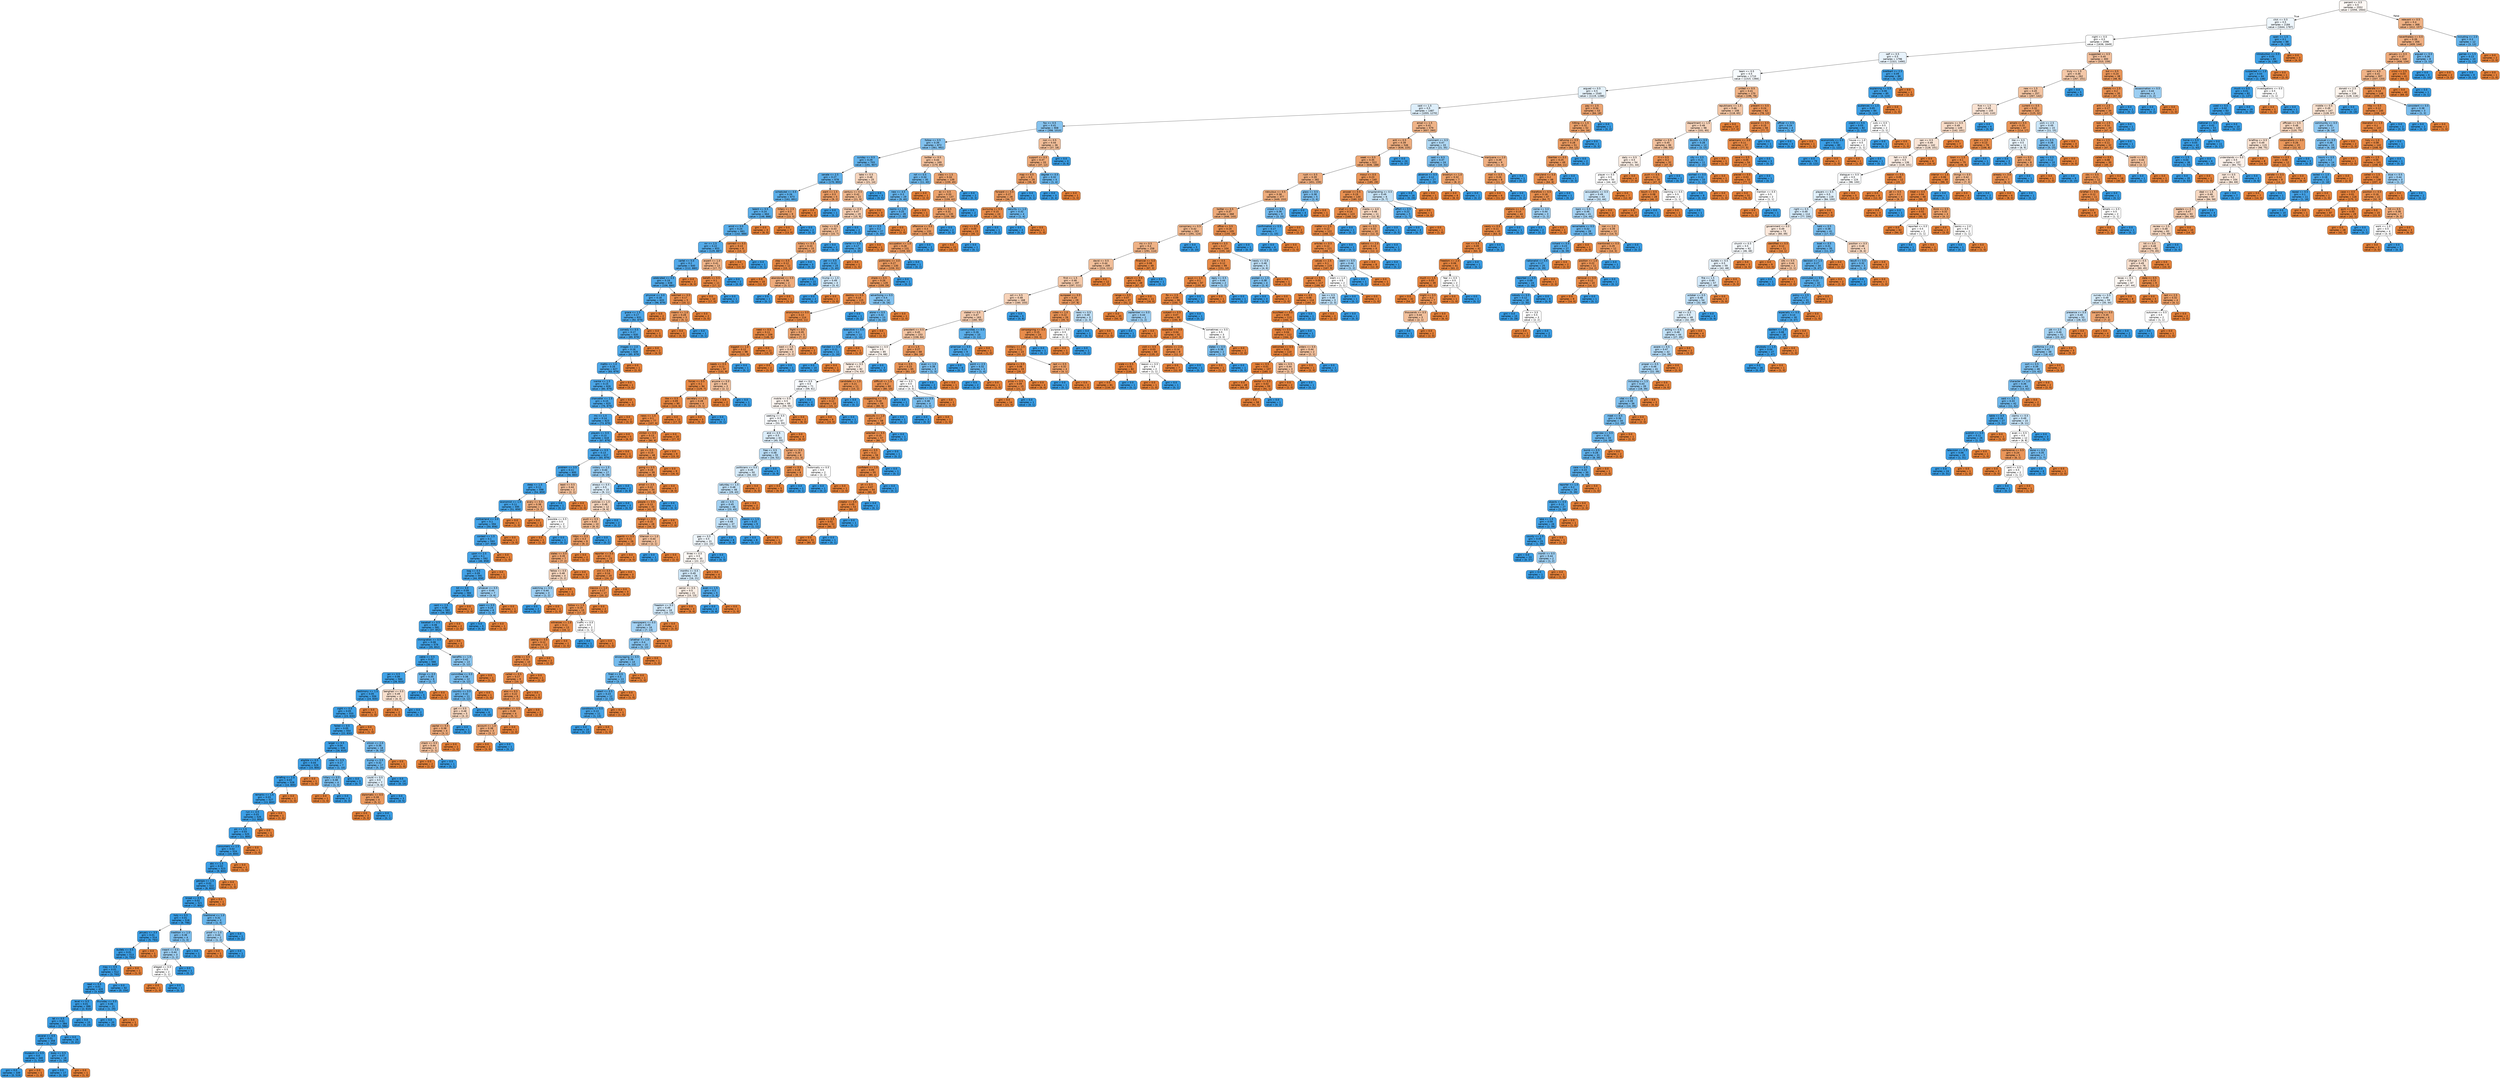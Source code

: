 digraph Tree {
node [shape=box, style="filled, rounded", color="black", fontname=helvetica] ;
edge [fontname=helvetica] ;
0 [label="percent <= 0.5\ngini = 0.5\nsamples = 2552\nvalue = [2056, 1944]", fillcolor="#e581390e"] ;
1 [label="click <= 0.5\ngini = 0.5\nsamples = 2184\nvalue = [1644, 1787]", fillcolor="#399de514"] ;
0 -> 1 [labeldistance=2.5, labelangle=45, headlabel="True"] ;
2 [label="night <= 0.5\ngini = 0.5\nsamples = 2096\nvalue = [1636, 1649]", fillcolor="#399de502"] ;
1 -> 2 ;
3 [label="self <= 0.5\ngini = 0.5\nsamples = 1796\nvalue = [1321, 1490]", fillcolor="#399de51d"] ;
2 -> 3 ;
4 [label="team <= 0.5\ngini = 0.5\nsamples = 1710\nvalue = [1315, 1366]", fillcolor="#399de50a"] ;
3 -> 4 ;
5 [label="argued <= 0.5\ngini = 0.5\nsamples = 1540\nvalue = [1119, 1288]", fillcolor="#399de521"] ;
4 -> 5 ;
6 [label="said <= 1.5\ngini = 0.5\nsamples = 1487\nvalue = [1055, 1270]", fillcolor="#399de52b"] ;
5 -> 6 ;
7 [label="fox <= 0.5\ngini = 0.41\nsamples = 908\nvalue = [398, 1010]", fillcolor="#399de59b"] ;
6 -> 7 ;
8 [label="follow <= 0.5\ngini = 0.39\nsamples = 872\nvalue = [361, 992]", fillcolor="#399de5a2"] ;
7 -> 8 ;
9 [label="sunday <= 0.5\ngini = 0.29\nsamples = 703\nvalue = [191, 907]", fillcolor="#399de5c9"] ;
8 -> 9 ;
10 [label="senate <= 2.5\ngini = 0.27\nsamples = 678\nvalue = [170, 893]", fillcolor="#399de5ce"] ;
9 -> 10 ;
11 [label="scheduled <= 0.5\ngini = 0.26\nsamples = 673\nvalue = [161, 891]", fillcolor="#399de5d1"] ;
10 -> 11 ;
12 [label="talent <= 0.5\ngini = 0.24\nsamples = 664\nvalue = [148, 888]", fillcolor="#399de5d4"] ;
11 -> 12 ;
13 [label="amid <= 0.5\ngini = 0.24\nsamples = 661\nvalue = [142, 888]", fillcolor="#399de5d6"] ;
12 -> 13 ;
14 [label="mr <= 2.5\ngini = 0.22\nsamples = 653\nvalue = [129, 887]", fillcolor="#399de5da"] ;
13 -> 14 ;
15 [label="cartel <= 5.0\ngini = 0.2\nsamples = 640\nvalue = [112, 880]", fillcolor="#399de5df"] ;
14 -> 15 ;
16 [label="celebrated <= 0.5\ngini = 0.19\nsamples = 638\nvalue = [106, 880]", fillcolor="#399de5e0"] ;
15 -> 16 ;
17 [label="physical <= 3.0\ngini = 0.18\nsamples = 633\nvalue = [96, 879]", fillcolor="#399de5e3"] ;
16 -> 17 ;
18 [label="grace <= 1.5\ngini = 0.17\nsamples = 631\nvalue = [92, 879]", fillcolor="#399de5e4"] ;
17 -> 18 ;
19 [label="comedy <= 0.5\ngini = 0.17\nsamples = 630\nvalue = [89, 879]", fillcolor="#399de5e5"] ;
18 -> 19 ;
20 [label="images <= 2.0\ngini = 0.16\nsamples = 628\nvalue = [85, 879]", fillcolor="#399de5e6"] ;
19 -> 20 ;
21 [label="mattis <= 1.0\ngini = 0.16\nsamples = 627\nvalue = [83, 879]", fillcolor="#399de5e7"] ;
20 -> 21 ;
22 [label="ivanka <= 1.5\ngini = 0.15\nsamples = 626\nvalue = [80, 879]", fillcolor="#399de5e8"] ;
21 -> 22 ;
23 [label="chancellor <= 1.5\ngini = 0.15\nsamples = 625\nvalue = [76, 879]", fillcolor="#399de5e9"] ;
22 -> 23 ;
24 [label="ms <= 1.5\ngini = 0.14\nsamples = 623\nvalue = [73, 879]", fillcolor="#399de5ea"] ;
23 -> 24 ;
25 [label="players <= 0.5\ngini = 0.13\nsamples = 618\nvalue = [67, 879]", fillcolor="#399de5ec"] ;
24 -> 25 ;
26 [label="neither <= 0.5\ngini = 0.13\nsamples = 617\nvalue = [65, 879]", fillcolor="#399de5ec"] ;
25 -> 26 ;
27 [label="problem <= 3.5\ngini = 0.11\nsamples = 600\nvalue = [56, 860]", fillcolor="#399de5ee"] ;
26 -> 27 ;
28 [label="deep <= 1.5\ngini = 0.11\nsamples = 598\nvalue = [54, 859]", fillcolor="#399de5ef"] ;
27 -> 28 ;
29 [label="economist <= 1.5\ngini = 0.11\nsamples = 595\nvalue = [51, 858]", fillcolor="#399de5f0"] ;
28 -> 29 ;
30 [label="switzerland <= 3.0\ngini = 0.1\nsamples = 594\nvalue = [50, 858]", fillcolor="#399de5f0"] ;
29 -> 30 ;
31 [label="contest <= 1.5\ngini = 0.1\nsamples = 593\nvalue = [47, 858]", fillcolor="#399de5f1"] ;
30 -> 31 ;
32 [label="upon <= 2.5\ngini = 0.1\nsamples = 592\nvalue = [46, 858]", fillcolor="#399de5f1"] ;
31 -> 32 ;
33 [label="bag <= 0.5\ngini = 0.09\nsamples = 591\nvalue = [44, 858]", fillcolor="#399de5f2"] ;
32 -> 33 ;
34 [label="bit <= 3.0\ngini = 0.09\nsamples = 584\nvalue = [41, 852]", fillcolor="#399de5f3"] ;
33 -> 34 ;
35 [label="cent <= 2.5\ngini = 0.08\nsamples = 583\nvalue = [39, 852]", fillcolor="#399de5f3"] ;
34 -> 35 ;
36 [label="baseball <= 0.5\ngini = 0.08\nsamples = 581\nvalue = [37, 852]", fillcolor="#399de5f4"] ;
35 -> 36 ;
37 [label="immigration <= 0.5\ngini = 0.08\nsamples = 579\nvalue = [35, 852]", fillcolor="#399de5f5"] ;
36 -> 37 ;
38 [label="cable <= 0.5\ngini = 0.07\nsamples = 566\nvalue = [30, 840]", fillcolor="#399de5f6"] ;
37 -> 38 ;
39 [label="jan <= 0.5\ngini = 0.06\nsamples = 560\nvalue = [28, 833]", fillcolor="#399de5f6"] ;
38 -> 39 ;
40 [label="testimony <= 1.5\ngini = 0.05\nsamples = 556\nvalue = [24, 830]", fillcolor="#399de5f8"] ;
39 -> 40 ;
41 [label="sight <= 0.5\ngini = 0.05\nsamples = 555\nvalue = [23, 830]", fillcolor="#399de5f8"] ;
40 -> 41 ;
42 [label="failed <= 0.5\ngini = 0.05\nsamples = 554\nvalue = [22, 830]", fillcolor="#399de5f8"] ;
41 -> 42 ;
43 [label="larger <= 0.5\ngini = 0.04\nsamples = 536\nvalue = [16, 810]", fillcolor="#399de5fa"] ;
42 -> 43 ;
44 [label="eligible <= 0.5\ngini = 0.04\nsamples = 529\nvalue = [15, 800]", fillcolor="#399de5fa"] ;
43 -> 44 ;
45 [label="briefing <= 2.0\ngini = 0.03\nsamples = 528\nvalue = [14, 800]", fillcolor="#399de5fb"] ;
44 -> 45 ;
46 [label="remarks <= 1.5\ngini = 0.03\nsamples = 527\nvalue = [13, 800]", fillcolor="#399de5fb"] ;
45 -> 46 ;
47 [label="run <= 4.5\ngini = 0.03\nsamples = 526\nvalue = [12, 800]", fillcolor="#399de5fb"] ;
46 -> 47 ;
48 [label="pic <= 1.5\ngini = 0.03\nsamples = 525\nvalue = [11, 800]", fillcolor="#399de5fb"] ;
47 -> 48 ;
49 [label="consumers <= 2.5\ngini = 0.02\nsamples = 524\nvalue = [10, 800]", fillcolor="#399de5fc"] ;
48 -> 49 ;
50 [label="abc <= 1.5\ngini = 0.02\nsamples = 523\nvalue = [9, 800]", fillcolor="#399de5fc"] ;
49 -> 50 ;
51 [label="georgia <= 1.5\ngini = 0.02\nsamples = 522\nvalue = [8, 800]", fillcolor="#399de5fc"] ;
50 -> 51 ;
52 [label="broad <= 0.5\ngini = 0.02\nsamples = 521\nvalue = [7, 800]", fillcolor="#399de5fd"] ;
51 -> 52 ;
53 [label="holy <= 0.5\ngini = 0.01\nsamples = 518\nvalue = [6, 796]", fillcolor="#399de5fd"] ;
52 -> 53 ;
54 [label="january <= 3.5\ngini = 0.01\nsamples = 514\nvalue = [5, 793]", fillcolor="#399de5fd"] ;
53 -> 54 ;
55 [label="bullets <= 0.5\ngini = 0.01\nsamples = 513\nvalue = [4, 793]", fillcolor="#399de5fe"] ;
54 -> 55 ;
56 [label="may <= 0.5\ngini = 0.01\nsamples = 512\nvalue = [3, 793]", fillcolor="#399de5fe"] ;
55 -> 56 ;
57 [label="read <= 0.5\ngini = 0.01\nsamples = 420\nvalue = [3, 639]", fillcolor="#399de5fe"] ;
56 -> 57 ;
58 [label="level <= 0.5\ngini = 0.01\nsamples = 399\nvalue = [2, 610]", fillcolor="#399de5fe"] ;
57 -> 58 ;
59 [label="let <= 0.5\ngini = 0.01\nsamples = 384\nvalue = [2, 586]", fillcolor="#399de5fe"] ;
58 -> 59 ;
60 [label="several <= 0.5\ngini = 0.01\nsamples = 358\nvalue = [2, 545]", fillcolor="#399de5fe"] ;
59 -> 60 ;
61 [label="museum <= 0.5\ngini = 0.0\nsamples = 340\nvalue = [1, 519]", fillcolor="#399de5ff"] ;
60 -> 61 ;
62 [label="gini = 0.0\nsamples = 339\nvalue = [0, 519]", fillcolor="#399de5ff"] ;
61 -> 62 ;
63 [label="gini = 0.0\nsamples = 1\nvalue = [1, 0]", fillcolor="#e58139ff"] ;
61 -> 63 ;
64 [label="body <= 0.5\ngini = 0.07\nsamples = 18\nvalue = [1, 26]", fillcolor="#399de5f5"] ;
60 -> 64 ;
65 [label="gini = 0.0\nsamples = 17\nvalue = [0, 26]", fillcolor="#399de5ff"] ;
64 -> 65 ;
66 [label="gini = 0.0\nsamples = 1\nvalue = [1, 0]", fillcolor="#e58139ff"] ;
64 -> 66 ;
67 [label="gini = 0.0\nsamples = 26\nvalue = [0, 41]", fillcolor="#399de5ff"] ;
59 -> 67 ;
68 [label="gini = 0.0\nsamples = 15\nvalue = [0, 24]", fillcolor="#399de5ff"] ;
58 -> 68 ;
69 [label="thursday <= 0.5\ngini = 0.06\nsamples = 21\nvalue = [1, 29]", fillcolor="#399de5f6"] ;
57 -> 69 ;
70 [label="gini = 0.0\nsamples = 20\nvalue = [0, 29]", fillcolor="#399de5ff"] ;
69 -> 70 ;
71 [label="gini = 0.0\nsamples = 1\nvalue = [1, 0]", fillcolor="#e58139ff"] ;
69 -> 71 ;
72 [label="gini = 0.0\nsamples = 92\nvalue = [0, 154]", fillcolor="#399de5ff"] ;
56 -> 72 ;
73 [label="gini = 0.0\nsamples = 1\nvalue = [1, 0]", fillcolor="#e58139ff"] ;
55 -> 73 ;
74 [label="gini = 0.0\nsamples = 1\nvalue = [1, 0]", fillcolor="#e58139ff"] ;
54 -> 74 ;
75 [label="tradition <= 1.0\ngini = 0.38\nsamples = 4\nvalue = [1, 3]", fillcolor="#399de5aa"] ;
53 -> 75 ;
76 [label="meant <= 0.5\ngini = 0.44\nsamples = 3\nvalue = [1, 2]", fillcolor="#399de57f"] ;
75 -> 76 ;
77 [label="alleged <= 0.5\ngini = 0.5\nsamples = 2\nvalue = [1, 1]", fillcolor="#e5813900"] ;
76 -> 77 ;
78 [label="gini = 0.0\nsamples = 1\nvalue = [1, 0]", fillcolor="#e58139ff"] ;
77 -> 78 ;
79 [label="gini = 0.0\nsamples = 1\nvalue = [0, 1]", fillcolor="#399de5ff"] ;
77 -> 79 ;
80 [label="gini = 0.0\nsamples = 1\nvalue = [0, 1]", fillcolor="#399de5ff"] ;
76 -> 80 ;
81 [label="gini = 0.0\nsamples = 1\nvalue = [0, 1]", fillcolor="#399de5ff"] ;
75 -> 81 ;
82 [label="traditional <= 1.0\ngini = 0.32\nsamples = 3\nvalue = [1, 4]", fillcolor="#399de5bf"] ;
52 -> 82 ;
83 [label="proof <= 1.0\ngini = 0.44\nsamples = 2\nvalue = [1, 2]", fillcolor="#399de57f"] ;
82 -> 83 ;
84 [label="gini = 0.0\nsamples = 1\nvalue = [1, 0]", fillcolor="#e58139ff"] ;
83 -> 84 ;
85 [label="gini = 0.0\nsamples = 1\nvalue = [0, 2]", fillcolor="#399de5ff"] ;
83 -> 85 ;
86 [label="gini = 0.0\nsamples = 1\nvalue = [0, 2]", fillcolor="#399de5ff"] ;
82 -> 86 ;
87 [label="gini = 0.0\nsamples = 1\nvalue = [1, 0]", fillcolor="#e58139ff"] ;
51 -> 87 ;
88 [label="gini = 0.0\nsamples = 1\nvalue = [1, 0]", fillcolor="#e58139ff"] ;
50 -> 88 ;
89 [label="gini = 0.0\nsamples = 1\nvalue = [1, 0]", fillcolor="#e58139ff"] ;
49 -> 89 ;
90 [label="gini = 0.0\nsamples = 1\nvalue = [1, 0]", fillcolor="#e58139ff"] ;
48 -> 90 ;
91 [label="gini = 0.0\nsamples = 1\nvalue = [1, 0]", fillcolor="#e58139ff"] ;
47 -> 91 ;
92 [label="gini = 0.0\nsamples = 1\nvalue = [1, 0]", fillcolor="#e58139ff"] ;
46 -> 92 ;
93 [label="gini = 0.0\nsamples = 1\nvalue = [1, 0]", fillcolor="#e58139ff"] ;
45 -> 93 ;
94 [label="gini = 0.0\nsamples = 1\nvalue = [1, 0]", fillcolor="#e58139ff"] ;
44 -> 94 ;
95 [label="voter <= 0.5\ngini = 0.17\nsamples = 7\nvalue = [1, 10]", fillcolor="#399de5e6"] ;
43 -> 95 ;
96 [label="hillary <= 0.5\ngini = 0.38\nsamples = 4\nvalue = [1, 3]", fillcolor="#399de5aa"] ;
95 -> 96 ;
97 [label="gini = 0.0\nsamples = 1\nvalue = [1, 0]", fillcolor="#e58139ff"] ;
96 -> 97 ;
98 [label="gini = 0.0\nsamples = 3\nvalue = [0, 3]", fillcolor="#399de5ff"] ;
96 -> 98 ;
99 [label="gini = 0.0\nsamples = 3\nvalue = [0, 7]", fillcolor="#399de5ff"] ;
95 -> 99 ;
100 [label="silicon <= 2.0\ngini = 0.36\nsamples = 18\nvalue = [6, 20]", fillcolor="#399de5b3"] ;
42 -> 100 ;
101 [label="trump <= 0.5\ngini = 0.32\nsamples = 17\nvalue = [5, 20]", fillcolor="#399de5bf"] ;
100 -> 101 ;
102 [label="could <= 0.5\ngini = 0.5\nsamples = 7\nvalue = [5, 6]", fillcolor="#399de52a"] ;
101 -> 102 ;
103 [label="diplomatic <= 0.5\ngini = 0.28\nsamples = 4\nvalue = [5, 1]", fillcolor="#e58139cc"] ;
102 -> 103 ;
104 [label="gini = 0.0\nsamples = 3\nvalue = [5, 0]", fillcolor="#e58139ff"] ;
103 -> 104 ;
105 [label="gini = 0.0\nsamples = 1\nvalue = [0, 1]", fillcolor="#399de5ff"] ;
103 -> 105 ;
106 [label="gini = 0.0\nsamples = 3\nvalue = [0, 5]", fillcolor="#399de5ff"] ;
102 -> 106 ;
107 [label="gini = 0.0\nsamples = 10\nvalue = [0, 14]", fillcolor="#399de5ff"] ;
101 -> 107 ;
108 [label="gini = 0.0\nsamples = 1\nvalue = [1, 0]", fillcolor="#e58139ff"] ;
100 -> 108 ;
109 [label="gini = 0.0\nsamples = 1\nvalue = [1, 0]", fillcolor="#e58139ff"] ;
41 -> 109 ;
110 [label="gini = 0.0\nsamples = 1\nvalue = [1, 0]", fillcolor="#e58139ff"] ;
40 -> 110 ;
111 [label="benghazi <= 0.5\ngini = 0.49\nsamples = 4\nvalue = [4, 3]", fillcolor="#e5813940"] ;
39 -> 111 ;
112 [label="gini = 0.0\nsamples = 2\nvalue = [4, 0]", fillcolor="#e58139ff"] ;
111 -> 112 ;
113 [label="gini = 0.0\nsamples = 2\nvalue = [0, 3]", fillcolor="#399de5ff"] ;
111 -> 113 ;
114 [label="things <= 0.5\ngini = 0.35\nsamples = 6\nvalue = [2, 7]", fillcolor="#399de5b6"] ;
38 -> 114 ;
115 [label="gini = 0.0\nsamples = 5\nvalue = [0, 7]", fillcolor="#399de5ff"] ;
114 -> 115 ;
116 [label="gini = 0.0\nsamples = 1\nvalue = [2, 0]", fillcolor="#e58139ff"] ;
114 -> 116 ;
117 [label="benefits <= 1.5\ngini = 0.42\nsamples = 13\nvalue = [5, 12]", fillcolor="#399de595"] ;
37 -> 117 ;
118 [label="committee <= 0.5\ngini = 0.38\nsamples = 12\nvalue = [4, 12]", fillcolor="#399de5aa"] ;
117 -> 118 ;
119 [label="country <= 0.5\ngini = 0.32\nsamples = 11\nvalue = [3, 12]", fillcolor="#399de5bf"] ;
118 -> 119 ;
120 [label="get <= 0.5\ngini = 0.48\nsamples = 5\nvalue = [3, 2]", fillcolor="#e5813955"] ;
119 -> 120 ;
121 [label="capital <= 0.5\ngini = 0.38\nsamples = 4\nvalue = [3, 1]", fillcolor="#e58139aa"] ;
120 -> 121 ;
122 [label="check <= 0.5\ngini = 0.44\nsamples = 3\nvalue = [2, 1]", fillcolor="#e581397f"] ;
121 -> 122 ;
123 [label="gini = 0.0\nsamples = 2\nvalue = [2, 0]", fillcolor="#e58139ff"] ;
122 -> 123 ;
124 [label="gini = 0.0\nsamples = 1\nvalue = [0, 1]", fillcolor="#399de5ff"] ;
122 -> 124 ;
125 [label="gini = 0.0\nsamples = 1\nvalue = [1, 0]", fillcolor="#e58139ff"] ;
121 -> 125 ;
126 [label="gini = 0.0\nsamples = 1\nvalue = [0, 1]", fillcolor="#399de5ff"] ;
120 -> 126 ;
127 [label="gini = 0.0\nsamples = 6\nvalue = [0, 10]", fillcolor="#399de5ff"] ;
119 -> 127 ;
128 [label="gini = 0.0\nsamples = 1\nvalue = [1, 0]", fillcolor="#e58139ff"] ;
118 -> 128 ;
129 [label="gini = 0.0\nsamples = 1\nvalue = [1, 0]", fillcolor="#e58139ff"] ;
117 -> 129 ;
130 [label="gini = 0.0\nsamples = 2\nvalue = [2, 0]", fillcolor="#e58139ff"] ;
36 -> 130 ;
131 [label="gini = 0.0\nsamples = 2\nvalue = [2, 0]", fillcolor="#e58139ff"] ;
35 -> 131 ;
132 [label="gini = 0.0\nsamples = 1\nvalue = [2, 0]", fillcolor="#e58139ff"] ;
34 -> 132 ;
133 [label="whoever <= 0.5\ngini = 0.44\nsamples = 7\nvalue = [3, 6]", fillcolor="#399de57f"] ;
33 -> 133 ;
134 [label="seem <= 0.5\ngini = 0.24\nsamples = 6\nvalue = [1, 6]", fillcolor="#399de5d4"] ;
133 -> 134 ;
135 [label="gini = 0.0\nsamples = 5\nvalue = [0, 6]", fillcolor="#399de5ff"] ;
134 -> 135 ;
136 [label="gini = 0.0\nsamples = 1\nvalue = [1, 0]", fillcolor="#e58139ff"] ;
134 -> 136 ;
137 [label="gini = 0.0\nsamples = 1\nvalue = [2, 0]", fillcolor="#e58139ff"] ;
133 -> 137 ;
138 [label="gini = 0.0\nsamples = 1\nvalue = [2, 0]", fillcolor="#e58139ff"] ;
32 -> 138 ;
139 [label="gini = 0.0\nsamples = 1\nvalue = [1, 0]", fillcolor="#e58139ff"] ;
31 -> 139 ;
140 [label="gini = 0.0\nsamples = 1\nvalue = [3, 0]", fillcolor="#e58139ff"] ;
30 -> 140 ;
141 [label="gini = 0.0\nsamples = 1\nvalue = [1, 0]", fillcolor="#e58139ff"] ;
29 -> 141 ;
142 [label="every <= 0.5\ngini = 0.38\nsamples = 3\nvalue = [3, 1]", fillcolor="#e58139aa"] ;
28 -> 142 ;
143 [label="gini = 0.0\nsamples = 1\nvalue = [2, 0]", fillcolor="#e58139ff"] ;
142 -> 143 ;
144 [label="possible <= 0.5\ngini = 0.5\nsamples = 2\nvalue = [1, 1]", fillcolor="#e5813900"] ;
142 -> 144 ;
145 [label="gini = 0.0\nsamples = 1\nvalue = [1, 0]", fillcolor="#e58139ff"] ;
144 -> 145 ;
146 [label="gini = 0.0\nsamples = 1\nvalue = [0, 1]", fillcolor="#399de5ff"] ;
144 -> 146 ;
147 [label="least <= 0.5\ngini = 0.44\nsamples = 2\nvalue = [2, 1]", fillcolor="#e581397f"] ;
27 -> 147 ;
148 [label="gini = 0.0\nsamples = 1\nvalue = [0, 1]", fillcolor="#399de5ff"] ;
147 -> 148 ;
149 [label="gini = 0.0\nsamples = 1\nvalue = [2, 0]", fillcolor="#e58139ff"] ;
147 -> 149 ;
150 [label="victory <= 1.5\ngini = 0.44\nsamples = 17\nvalue = [9, 19]", fillcolor="#399de586"] ;
26 -> 150 ;
151 [label="always <= 0.5\ngini = 0.5\nsamples = 15\nvalue = [9, 11]", fillcolor="#399de52e"] ;
150 -> 151 ;
152 [label="policies <= 1.5\ngini = 0.48\nsamples = 12\nvalue = [9, 6]", fillcolor="#e5813955"] ;
151 -> 152 ;
153 [label="push <= 0.5\ngini = 0.43\nsamples = 10\nvalue = [9, 4]", fillcolor="#e581398e"] ;
152 -> 153 ;
154 [label="https <= 0.5\ngini = 0.3\nsamples = 9\nvalue = [9, 2]", fillcolor="#e58139c6"] ;
153 -> 154 ;
155 [label="states <= 0.5\ngini = 0.35\nsamples = 7\nvalue = [7, 2]", fillcolor="#e58139b6"] ;
154 -> 155 ;
156 [label="fellow <= 0.5\ngini = 0.48\nsamples = 4\nvalue = [3, 2]", fillcolor="#e5813955"] ;
155 -> 156 ;
157 [label="watching <= 0.5\ngini = 0.44\nsamples = 3\nvalue = [1, 2]", fillcolor="#399de57f"] ;
156 -> 157 ;
158 [label="gini = 0.0\nsamples = 2\nvalue = [0, 2]", fillcolor="#399de5ff"] ;
157 -> 158 ;
159 [label="gini = 0.0\nsamples = 1\nvalue = [1, 0]", fillcolor="#e58139ff"] ;
157 -> 159 ;
160 [label="gini = 0.0\nsamples = 1\nvalue = [2, 0]", fillcolor="#e58139ff"] ;
156 -> 160 ;
161 [label="gini = 0.0\nsamples = 3\nvalue = [4, 0]", fillcolor="#e58139ff"] ;
155 -> 161 ;
162 [label="gini = 0.0\nsamples = 2\nvalue = [2, 0]", fillcolor="#e58139ff"] ;
154 -> 162 ;
163 [label="gini = 0.0\nsamples = 1\nvalue = [0, 2]", fillcolor="#399de5ff"] ;
153 -> 163 ;
164 [label="gini = 0.0\nsamples = 2\nvalue = [0, 2]", fillcolor="#399de5ff"] ;
152 -> 164 ;
165 [label="gini = 0.0\nsamples = 3\nvalue = [0, 5]", fillcolor="#399de5ff"] ;
151 -> 165 ;
166 [label="gini = 0.0\nsamples = 2\nvalue = [0, 8]", fillcolor="#399de5ff"] ;
150 -> 166 ;
167 [label="gini = 0.0\nsamples = 1\nvalue = [2, 0]", fillcolor="#e58139ff"] ;
25 -> 167 ;
168 [label="gini = 0.0\nsamples = 5\nvalue = [6, 0]", fillcolor="#e58139ff"] ;
24 -> 168 ;
169 [label="gini = 0.0\nsamples = 2\nvalue = [3, 0]", fillcolor="#e58139ff"] ;
23 -> 169 ;
170 [label="gini = 0.0\nsamples = 1\nvalue = [4, 0]", fillcolor="#e58139ff"] ;
22 -> 170 ;
171 [label="gini = 0.0\nsamples = 1\nvalue = [3, 0]", fillcolor="#e58139ff"] ;
21 -> 171 ;
172 [label="gini = 0.0\nsamples = 1\nvalue = [2, 0]", fillcolor="#e58139ff"] ;
20 -> 172 ;
173 [label="gini = 0.0\nsamples = 2\nvalue = [4, 0]", fillcolor="#e58139ff"] ;
19 -> 173 ;
174 [label="gini = 0.0\nsamples = 1\nvalue = [3, 0]", fillcolor="#e58139ff"] ;
18 -> 174 ;
175 [label="gini = 0.0\nsamples = 2\nvalue = [4, 0]", fillcolor="#e58139ff"] ;
17 -> 175 ;
176 [label="watched <= 0.5\ngini = 0.17\nsamples = 5\nvalue = [10, 1]", fillcolor="#e58139e6"] ;
16 -> 176 ;
177 [label="means <= 1.0\ngini = 0.28\nsamples = 3\nvalue = [5, 1]", fillcolor="#e58139cc"] ;
176 -> 177 ;
178 [label="gini = 0.0\nsamples = 2\nvalue = [5, 0]", fillcolor="#e58139ff"] ;
177 -> 178 ;
179 [label="gini = 0.0\nsamples = 1\nvalue = [0, 1]", fillcolor="#399de5ff"] ;
177 -> 179 ;
180 [label="gini = 0.0\nsamples = 2\nvalue = [5, 0]", fillcolor="#e58139ff"] ;
176 -> 180 ;
181 [label="gini = 0.0\nsamples = 2\nvalue = [6, 0]", fillcolor="#e58139ff"] ;
15 -> 181 ;
182 [label="expert <= 1.0\ngini = 0.41\nsamples = 13\nvalue = [17, 7]", fillcolor="#e5813996"] ;
14 -> 182 ;
183 [label="beliefs <= 0.5\ngini = 0.1\nsamples = 11\nvalue = [17, 1]", fillcolor="#e58139f0"] ;
182 -> 183 ;
184 [label="gini = 0.0\nsamples = 10\nvalue = [17, 0]", fillcolor="#e58139ff"] ;
183 -> 184 ;
185 [label="gini = 0.0\nsamples = 1\nvalue = [0, 1]", fillcolor="#399de5ff"] ;
183 -> 185 ;
186 [label="gini = 0.0\nsamples = 2\nvalue = [0, 6]", fillcolor="#399de5ff"] ;
182 -> 186 ;
187 [label="connect <= 0.5\ngini = 0.13\nsamples = 8\nvalue = [13, 1]", fillcolor="#e58139eb"] ;
13 -> 187 ;
188 [label="gini = 0.0\nsamples = 7\nvalue = [13, 0]", fillcolor="#e58139ff"] ;
187 -> 188 ;
189 [label="gini = 0.0\nsamples = 1\nvalue = [0, 1]", fillcolor="#399de5ff"] ;
187 -> 189 ;
190 [label="gini = 0.0\nsamples = 3\nvalue = [6, 0]", fillcolor="#e58139ff"] ;
12 -> 190 ;
191 [label="hillary <= 2.5\ngini = 0.3\nsamples = 9\nvalue = [13, 3]", fillcolor="#e58139c4"] ;
11 -> 191 ;
192 [label="gini = 0.0\nsamples = 7\nvalue = [13, 0]", fillcolor="#e58139ff"] ;
191 -> 192 ;
193 [label="gini = 0.0\nsamples = 2\nvalue = [0, 3]", fillcolor="#399de5ff"] ;
191 -> 193 ;
194 [label="want <= 1.5\ngini = 0.3\nsamples = 5\nvalue = [9, 2]", fillcolor="#e58139c6"] ;
10 -> 194 ;
195 [label="gini = 0.0\nsamples = 4\nvalue = [9, 0]", fillcolor="#e58139ff"] ;
194 -> 195 ;
196 [label="gini = 0.0\nsamples = 1\nvalue = [0, 2]", fillcolor="#399de5ff"] ;
194 -> 196 ;
197 [label="take <= 0.5\ngini = 0.48\nsamples = 25\nvalue = [21, 14]", fillcolor="#e5813955"] ;
9 -> 197 ;
198 [label="century <= 0.5\ngini = 0.42\nsamples = 22\nvalue = [21, 9]", fillcolor="#e5813992"] ;
197 -> 198 ;
199 [label="money <= 0.5\ngini = 0.47\nsamples = 19\nvalue = [15, 9]", fillcolor="#e5813966"] ;
198 -> 199 ;
200 [label="today <= 0.5\ngini = 0.43\nsamples = 17\nvalue = [15, 7]", fillcolor="#e5813988"] ;
199 -> 200 ;
201 [label="hillary <= 0.5\ngini = 0.33\nsamples = 15\nvalue = [15, 4]", fillcolor="#e58139bb"] ;
200 -> 201 ;
202 [label="step <= 0.5\ngini = 0.12\nsamples = 12\nvalue = [15, 1]", fillcolor="#e58139ee"] ;
201 -> 202 ;
203 [label="gini = 0.0\nsamples = 10\nvalue = [12, 0]", fillcolor="#e58139ff"] ;
202 -> 203 ;
204 [label="abandoned <= 0.5\ngini = 0.38\nsamples = 2\nvalue = [3, 1]", fillcolor="#e58139aa"] ;
202 -> 204 ;
205 [label="gini = 0.0\nsamples = 1\nvalue = [0, 1]", fillcolor="#399de5ff"] ;
204 -> 205 ;
206 [label="gini = 0.0\nsamples = 1\nvalue = [3, 0]", fillcolor="#e58139ff"] ;
204 -> 206 ;
207 [label="gini = 0.0\nsamples = 3\nvalue = [0, 3]", fillcolor="#399de5ff"] ;
201 -> 207 ;
208 [label="gini = 0.0\nsamples = 2\nvalue = [0, 3]", fillcolor="#399de5ff"] ;
200 -> 208 ;
209 [label="gini = 0.0\nsamples = 2\nvalue = [0, 2]", fillcolor="#399de5ff"] ;
199 -> 209 ;
210 [label="gini = 0.0\nsamples = 3\nvalue = [6, 0]", fillcolor="#e58139ff"] ;
198 -> 210 ;
211 [label="gini = 0.0\nsamples = 3\nvalue = [0, 5]", fillcolor="#399de5ff"] ;
197 -> 211 ;
212 [label="twitter <= 0.5\ngini = 0.44\nsamples = 169\nvalue = [170, 85]", fillcolor="#e581397f"] ;
8 -> 212 ;
213 [label="roll <= 0.5\ngini = 0.34\nsamples = 30\nvalue = [11, 40]", fillcolor="#399de5b9"] ;
212 -> 213 ;
214 [label="new <= 4.5\ngini = 0.3\nsamples = 29\nvalue = [9, 40]", fillcolor="#399de5c6"] ;
213 -> 214 ;
215 [label="rooms <= 1.0\ngini = 0.25\nsamples = 28\nvalue = [7, 40]", fillcolor="#399de5d2"] ;
214 -> 215 ;
216 [label="bit <= 0.5\ngini = 0.2\nsamples = 27\nvalue = [5, 40]", fillcolor="#399de5df"] ;
215 -> 216 ;
217 [label="clarke <= 0.5\ngini = 0.17\nsamples = 26\nvalue = [4, 40]", fillcolor="#399de5e6"] ;
216 -> 217 ;
218 [label="per <= 0.5\ngini = 0.13\nsamples = 25\nvalue = [3, 40]", fillcolor="#399de5ec"] ;
217 -> 218 ;
219 [label="gini = 0.0\nsamples = 22\nvalue = [0, 36]", fillcolor="#399de5ff"] ;
218 -> 219 ;
220 [label="trump <= 1.5\ngini = 0.49\nsamples = 3\nvalue = [3, 4]", fillcolor="#399de540"] ;
218 -> 220 ;
221 [label="gini = 0.0\nsamples = 2\nvalue = [0, 4]", fillcolor="#399de5ff"] ;
220 -> 221 ;
222 [label="gini = 0.0\nsamples = 1\nvalue = [3, 0]", fillcolor="#e58139ff"] ;
220 -> 222 ;
223 [label="gini = 0.0\nsamples = 1\nvalue = [1, 0]", fillcolor="#e58139ff"] ;
217 -> 223 ;
224 [label="gini = 0.0\nsamples = 1\nvalue = [1, 0]", fillcolor="#e58139ff"] ;
216 -> 224 ;
225 [label="gini = 0.0\nsamples = 1\nvalue = [2, 0]", fillcolor="#e58139ff"] ;
215 -> 225 ;
226 [label="gini = 0.0\nsamples = 1\nvalue = [2, 0]", fillcolor="#e58139ff"] ;
214 -> 226 ;
227 [label="gini = 0.0\nsamples = 1\nvalue = [2, 0]", fillcolor="#e58139ff"] ;
213 -> 227 ;
228 [label="class <= 1.5\ngini = 0.34\nsamples = 139\nvalue = [159, 45]", fillcolor="#e58139b7"] ;
212 -> 228 ;
229 [label="ex <= 0.5\ngini = 0.33\nsamples = 137\nvalue = [159, 42]", fillcolor="#e58139bc"] ;
228 -> 229 ;
230 [label="elite <= 0.5\ngini = 0.31\nsamples = 135\nvalue = [159, 38]", fillcolor="#e58139c2"] ;
229 -> 230 ;
231 [label="offensive <= 0.5\ngini = 0.3\nsamples = 133\nvalue = [159, 35]", fillcolor="#e58139c7"] ;
230 -> 231 ;
232 [label="occupation <= 1.0\ngini = 0.28\nsamples = 131\nvalue = [159, 33]", fillcolor="#e58139ca"] ;
231 -> 232 ;
233 [label="politicians <= 3.0\ngini = 0.27\nsamples = 130\nvalue = [159, 31]", fillcolor="#e58139cd"] ;
232 -> 233 ;
234 [label="share <= 0.5\ngini = 0.26\nsamples = 129\nvalue = [159, 29]", fillcolor="#e58139d0"] ;
233 -> 234 ;
235 [label="destroy <= 0.5\ngini = 0.14\nsamples = 115\nvalue = [153, 13]", fillcolor="#e58139e9"] ;
234 -> 235 ;
236 [label="anonymous <= 0.5\ngini = 0.13\nsamples = 114\nvalue = [153, 11]", fillcolor="#e58139ed"] ;
235 -> 236 ;
237 [label="need <= 0.5\ngini = 0.11\nsamples = 109\nvalue = [146, 9]", fillcolor="#e58139ef"] ;
236 -> 237 ;
238 [label="biggest <= 1.0\ngini = 0.12\nsamples = 98\nvalue = [131, 9]", fillcolor="#e58139ed"] ;
237 -> 238 ;
239 [label="needs <= 0.5\ngini = 0.11\nsamples = 97\nvalue = [131, 8]", fillcolor="#e58139ef"] ;
238 -> 239 ;
240 [label="forces <= 0.5\ngini = 0.1\nsamples = 94\nvalue = [129, 7]", fillcolor="#e58139f1"] ;
239 -> 240 ;
241 [label="like <= 0.5\ngini = 0.09\nsamples = 90\nvalue = [124, 6]", fillcolor="#e58139f3"] ;
240 -> 241 ;
242 [label="news <= 1.5\ngini = 0.1\nsamples = 77\nvalue = [107, 6]", fillcolor="#e58139f1"] ;
241 -> 242 ;
243 [label="clinton <= 0.5\ngini = 0.13\nsamples = 57\nvalue = [80, 6]", fillcolor="#e58139ec"] ;
242 -> 243 ;
244 [label="pic <= 0.5\ngini = 0.15\nsamples = 48\nvalue = [65, 6]", fillcolor="#e58139e7"] ;
243 -> 244 ;
245 [label="going <= 0.5\ngini = 0.19\nsamples = 39\nvalue = [49, 6]", fillcolor="#e58139e0"] ;
244 -> 245 ;
246 [label="email <= 3.5\ngini = 0.22\nsamples = 34\nvalue = [41, 6]", fillcolor="#e58139da"] ;
245 -> 246 ;
247 [label="people <= 0.5\ngini = 0.13\nsamples = 33\nvalue = [41, 3]", fillcolor="#e58139ec"] ;
246 -> 247 ;
248 [label="foreign <= 0.5\ngini = 0.15\nsamples = 28\nvalue = [34, 3]", fillcolor="#e58139e9"] ;
247 -> 248 ;
249 [label="agents <= 0.5\ngini = 0.11\nsamples = 26\nvalue = [32, 2]", fillcolor="#e58139ef"] ;
248 -> 249 ;
250 [label="reporter <= 0.5\ngini = 0.12\nsamples = 23\nvalue = [28, 2]", fillcolor="#e58139ed"] ;
249 -> 250 ;
251 [label="cnn <= 0.5\ngini = 0.14\nsamples = 20\nvalue = [24, 2]", fillcolor="#e58139ea"] ;
250 -> 251 ;
252 [label="mexico <= 1.0\ngini = 0.17\nsamples = 17\nvalue = [20, 2]", fillcolor="#e58139e6"] ;
251 -> 252 ;
253 [label="follow <= 1.5\ngini = 0.19\nsamples = 15\nvalue = [17, 2]", fillcolor="#e58139e1"] ;
252 -> 253 ;
254 [label="witnesses <= 1.0\ngini = 0.11\nsamples = 13\nvalue = [16, 1]", fillcolor="#e58139ef"] ;
253 -> 254 ;
255 [label="seeing <= 0.5\ngini = 0.12\nsamples = 12\nvalue = [14, 1]", fillcolor="#e58139ed"] ;
254 -> 255 ;
256 [label="white <= 0.5\ngini = 0.14\nsamples = 10\nvalue = [12, 1]", fillcolor="#e58139ea"] ;
255 -> 256 ;
257 [label="called <= 0.5\ngini = 0.17\nsamples = 9\nvalue = [10, 1]", fillcolor="#e58139e6"] ;
256 -> 257 ;
258 [label="also <= 0.5\ngini = 0.22\nsamples = 6\nvalue = [7, 1]", fillcolor="#e58139db"] ;
257 -> 258 ;
259 [label="manhattan <= 0.5\ngini = 0.28\nsamples = 4\nvalue = [5, 1]", fillcolor="#e58139cc"] ;
258 -> 259 ;
260 [label="account <= 1.0\ngini = 0.38\nsamples = 3\nvalue = [3, 1]", fillcolor="#e58139aa"] ;
259 -> 260 ;
261 [label="gini = 0.0\nsamples = 2\nvalue = [3, 0]", fillcolor="#e58139ff"] ;
260 -> 261 ;
262 [label="gini = 0.0\nsamples = 1\nvalue = [0, 1]", fillcolor="#399de5ff"] ;
260 -> 262 ;
263 [label="gini = 0.0\nsamples = 1\nvalue = [2, 0]", fillcolor="#e58139ff"] ;
259 -> 263 ;
264 [label="gini = 0.0\nsamples = 2\nvalue = [2, 0]", fillcolor="#e58139ff"] ;
258 -> 264 ;
265 [label="gini = 0.0\nsamples = 3\nvalue = [3, 0]", fillcolor="#e58139ff"] ;
257 -> 265 ;
266 [label="gini = 0.0\nsamples = 1\nvalue = [2, 0]", fillcolor="#e58139ff"] ;
256 -> 266 ;
267 [label="gini = 0.0\nsamples = 2\nvalue = [2, 0]", fillcolor="#e58139ff"] ;
255 -> 267 ;
268 [label="gini = 0.0\nsamples = 1\nvalue = [2, 0]", fillcolor="#e58139ff"] ;
254 -> 268 ;
269 [label="traffic <= 0.5\ngini = 0.5\nsamples = 2\nvalue = [1, 1]", fillcolor="#e5813900"] ;
253 -> 269 ;
270 [label="gini = 0.0\nsamples = 1\nvalue = [0, 1]", fillcolor="#399de5ff"] ;
269 -> 270 ;
271 [label="gini = 0.0\nsamples = 1\nvalue = [1, 0]", fillcolor="#e58139ff"] ;
269 -> 271 ;
272 [label="gini = 0.0\nsamples = 2\nvalue = [3, 0]", fillcolor="#e58139ff"] ;
252 -> 272 ;
273 [label="gini = 0.0\nsamples = 3\nvalue = [4, 0]", fillcolor="#e58139ff"] ;
251 -> 273 ;
274 [label="gini = 0.0\nsamples = 3\nvalue = [4, 0]", fillcolor="#e58139ff"] ;
250 -> 274 ;
275 [label="gini = 0.0\nsamples = 3\nvalue = [4, 0]", fillcolor="#e58139ff"] ;
249 -> 275 ;
276 [label="tillerson <= 1.0\ngini = 0.44\nsamples = 2\nvalue = [2, 1]", fillcolor="#e581397f"] ;
248 -> 276 ;
277 [label="gini = 0.0\nsamples = 1\nvalue = [0, 1]", fillcolor="#399de5ff"] ;
276 -> 277 ;
278 [label="gini = 0.0\nsamples = 1\nvalue = [2, 0]", fillcolor="#e58139ff"] ;
276 -> 278 ;
279 [label="gini = 0.0\nsamples = 5\nvalue = [7, 0]", fillcolor="#e58139ff"] ;
247 -> 279 ;
280 [label="gini = 0.0\nsamples = 1\nvalue = [0, 3]", fillcolor="#399de5ff"] ;
246 -> 280 ;
281 [label="gini = 0.0\nsamples = 5\nvalue = [8, 0]", fillcolor="#e58139ff"] ;
245 -> 281 ;
282 [label="gini = 0.0\nsamples = 9\nvalue = [16, 0]", fillcolor="#e58139ff"] ;
244 -> 282 ;
283 [label="gini = 0.0\nsamples = 9\nvalue = [15, 0]", fillcolor="#e58139ff"] ;
243 -> 283 ;
284 [label="gini = 0.0\nsamples = 20\nvalue = [27, 0]", fillcolor="#e58139ff"] ;
242 -> 284 ;
285 [label="gini = 0.0\nsamples = 13\nvalue = [17, 0]", fillcolor="#e58139ff"] ;
241 -> 285 ;
286 [label="secretary <= 1.5\ngini = 0.28\nsamples = 4\nvalue = [5, 1]", fillcolor="#e58139cc"] ;
240 -> 286 ;
287 [label="gini = 0.0\nsamples = 3\nvalue = [5, 0]", fillcolor="#e58139ff"] ;
286 -> 287 ;
288 [label="gini = 0.0\nsamples = 1\nvalue = [0, 1]", fillcolor="#399de5ff"] ;
286 -> 288 ;
289 [label="anyone <= 0.5\ngini = 0.44\nsamples = 3\nvalue = [2, 1]", fillcolor="#e581397f"] ;
239 -> 289 ;
290 [label="gini = 0.0\nsamples = 2\nvalue = [2, 0]", fillcolor="#e58139ff"] ;
289 -> 290 ;
291 [label="gini = 0.0\nsamples = 1\nvalue = [0, 1]", fillcolor="#399de5ff"] ;
289 -> 291 ;
292 [label="gini = 0.0\nsamples = 1\nvalue = [0, 1]", fillcolor="#399de5ff"] ;
238 -> 292 ;
293 [label="gini = 0.0\nsamples = 11\nvalue = [15, 0]", fillcolor="#e58139ff"] ;
237 -> 293 ;
294 [label="fight <= 0.5\ngini = 0.35\nsamples = 5\nvalue = [7, 2]", fillcolor="#e58139b6"] ;
236 -> 294 ;
295 [label="best <= 0.5\ngini = 0.48\nsamples = 3\nvalue = [3, 2]", fillcolor="#e5813955"] ;
294 -> 295 ;
296 [label="gini = 0.0\nsamples = 2\nvalue = [3, 0]", fillcolor="#e58139ff"] ;
295 -> 296 ;
297 [label="gini = 0.0\nsamples = 1\nvalue = [0, 2]", fillcolor="#399de5ff"] ;
295 -> 297 ;
298 [label="gini = 0.0\nsamples = 2\nvalue = [4, 0]", fillcolor="#e58139ff"] ;
294 -> 298 ;
299 [label="gini = 0.0\nsamples = 1\nvalue = [0, 2]", fillcolor="#399de5ff"] ;
235 -> 299 ;
300 [label="advertising <= 0.5\ngini = 0.4\nsamples = 14\nvalue = [6, 16]", fillcolor="#399de59f"] ;
234 -> 300 ;
301 [label="alone <= 0.5\ngini = 0.32\nsamples = 13\nvalue = [4, 16]", fillcolor="#399de5bf"] ;
300 -> 301 ;
302 [label="executive <= 0.5\ngini = 0.2\nsamples = 12\nvalue = [2, 16]", fillcolor="#399de5df"] ;
301 -> 302 ;
303 [label="handed <= 0.5\ngini = 0.11\nsamples = 11\nvalue = [1, 16]", fillcolor="#399de5ef"] ;
302 -> 303 ;
304 [label="gini = 0.0\nsamples = 10\nvalue = [0, 16]", fillcolor="#399de5ff"] ;
303 -> 304 ;
305 [label="gini = 0.0\nsamples = 1\nvalue = [1, 0]", fillcolor="#e58139ff"] ;
303 -> 305 ;
306 [label="gini = 0.0\nsamples = 1\nvalue = [1, 0]", fillcolor="#e58139ff"] ;
302 -> 306 ;
307 [label="gini = 0.0\nsamples = 1\nvalue = [2, 0]", fillcolor="#e58139ff"] ;
301 -> 307 ;
308 [label="gini = 0.0\nsamples = 1\nvalue = [2, 0]", fillcolor="#e58139ff"] ;
300 -> 308 ;
309 [label="gini = 0.0\nsamples = 1\nvalue = [0, 2]", fillcolor="#399de5ff"] ;
233 -> 309 ;
310 [label="gini = 0.0\nsamples = 1\nvalue = [0, 2]", fillcolor="#399de5ff"] ;
232 -> 310 ;
311 [label="gini = 0.0\nsamples = 2\nvalue = [0, 2]", fillcolor="#399de5ff"] ;
231 -> 311 ;
312 [label="gini = 0.0\nsamples = 2\nvalue = [0, 3]", fillcolor="#399de5ff"] ;
230 -> 312 ;
313 [label="gini = 0.0\nsamples = 2\nvalue = [0, 4]", fillcolor="#399de5ff"] ;
229 -> 313 ;
314 [label="gini = 0.0\nsamples = 2\nvalue = [0, 3]", fillcolor="#399de5ff"] ;
228 -> 314 ;
315 [label="non <= 0.5\ngini = 0.44\nsamples = 36\nvalue = [37, 18]", fillcolor="#e5813983"] ;
7 -> 315 ;
316 [label="support <= 0.5\ngini = 0.37\nsamples = 33\nvalue = [37, 12]", fillcolor="#e58139ac"] ;
315 -> 316 ;
317 [label="map <= 0.5\ngini = 0.3\nsamples = 29\nvalue = [36, 8]", fillcolor="#e58139c6"] ;
316 -> 317 ;
318 [label="forward <= 0.5\ngini = 0.27\nsamples = 28\nvalue = [36, 7]", fillcolor="#e58139cd"] ;
317 -> 318 ;
319 [label="pursuing <= 0.5\ngini = 0.15\nsamples = 24\nvalue = [35, 3]", fillcolor="#e58139e9"] ;
318 -> 319 ;
320 [label="crazy <= 0.5\ngini = 0.05\nsamples = 23\nvalue = [35, 1]", fillcolor="#e58139f8"] ;
319 -> 320 ;
321 [label="gini = 0.0\nsamples = 22\nvalue = [35, 0]", fillcolor="#e58139ff"] ;
320 -> 321 ;
322 [label="gini = 0.0\nsamples = 1\nvalue = [0, 1]", fillcolor="#399de5ff"] ;
320 -> 322 ;
323 [label="gini = 0.0\nsamples = 1\nvalue = [0, 2]", fillcolor="#399de5ff"] ;
319 -> 323 ;
324 [label="security <= 1.0\ngini = 0.32\nsamples = 4\nvalue = [1, 4]", fillcolor="#399de5bf"] ;
318 -> 324 ;
325 [label="gini = 0.0\nsamples = 3\nvalue = [0, 4]", fillcolor="#399de5ff"] ;
324 -> 325 ;
326 [label="gini = 0.0\nsamples = 1\nvalue = [1, 0]", fillcolor="#e58139ff"] ;
324 -> 326 ;
327 [label="gini = 0.0\nsamples = 1\nvalue = [0, 1]", fillcolor="#399de5ff"] ;
317 -> 327 ;
328 [label="degree <= 0.5\ngini = 0.32\nsamples = 4\nvalue = [1, 4]", fillcolor="#399de5bf"] ;
316 -> 328 ;
329 [label="gini = 0.0\nsamples = 3\nvalue = [0, 4]", fillcolor="#399de5ff"] ;
328 -> 329 ;
330 [label="gini = 0.0\nsamples = 1\nvalue = [1, 0]", fillcolor="#e58139ff"] ;
328 -> 330 ;
331 [label="gini = 0.0\nsamples = 3\nvalue = [0, 6]", fillcolor="#399de5ff"] ;
315 -> 331 ;
332 [label="email <= 1.5\ngini = 0.41\nsamples = 579\nvalue = [657, 260]", fillcolor="#e581399a"] ;
6 -> 332 ;
333 [label="anti <= 0.5\ngini = 0.39\nsamples = 546\nvalue = [636, 225]", fillcolor="#e58139a5"] ;
332 -> 333 ;
334 [label="week <= 0.5\ngini = 0.35\nsamples = 522\nvalue = [636, 188]", fillcolor="#e58139b4"] ;
333 -> 334 ;
335 [label="rush <= 0.5\ngini = 0.39\nsamples = 382\nvalue = [451, 159]", fillcolor="#e58139a5"] ;
334 -> 335 ;
336 [label="ridiculous <= 0.5\ngini = 0.38\nsamples = 377\nvalue = [449, 153]", fillcolor="#e58139a8"] ;
335 -> 336 ;
337 [label="twitter <= 0.5\ngini = 0.37\nsamples = 368\nvalue = [446, 143]", fillcolor="#e58139ad"] ;
336 -> 337 ;
338 [label="conspiracy <= 0.5\ngini = 0.42\nsamples = 263\nvalue = [291, 124]", fillcolor="#e5813992"] ;
337 -> 338 ;
339 [label="ms <= 0.5\ngini = 0.4\nsamples = 258\nvalue = [291, 114]", fillcolor="#e581399b"] ;
338 -> 339 ;
340 [label="david <= 0.5\ngini = 0.44\nsamples = 209\nvalue = [224, 111]", fillcolor="#e5813981"] ;
339 -> 340 ;
341 [label="first <= 1.5\ngini = 0.46\nsamples = 197\nvalue = [197, 111]", fillcolor="#e581396f"] ;
340 -> 341 ;
342 [label="oct <= 0.5\ngini = 0.48\nsamples = 168\nvalue = [160, 103]", fillcolor="#e581395b"] ;
341 -> 342 ;
343 [label="stated <= 0.5\ngini = 0.47\nsamples = 163\nvalue = [160, 95]", fillcolor="#e5813968"] ;
342 -> 343 ;
344 [label="president <= 0.5\ngini = 0.45\nsamples = 153\nvalue = [158, 84]", fillcolor="#e5813977"] ;
343 -> 344 ;
345 [label="magazine <= 0.5\ngini = 0.5\nsamples = 85\nvalue = [74, 68]", fillcolor="#e5813915"] ;
344 -> 345 ;
346 [label="federal <= 0.5\ngini = 0.5\nsamples = 82\nvalue = [74, 63]", fillcolor="#e5813926"] ;
345 -> 346 ;
347 [label="dad <= 0.5\ngini = 0.5\nsamples = 71\nvalue = [59, 61]", fillcolor="#399de508"] ;
346 -> 347 ;
348 [label="mobile <= 0.5\ngini = 0.5\nsamples = 69\nvalue = [59, 55]", fillcolor="#e5813911"] ;
347 -> 348 ;
349 [label="seeking <= 0.5\ngini = 0.5\nsamples = 67\nvalue = [53, 55]", fillcolor="#399de509"] ;
348 -> 349 ;
350 [label="end <= 0.5\ngini = 0.5\nsamples = 63\nvalue = [45, 55]", fillcolor="#399de52e"] ;
349 -> 350 ;
351 [label="free <= 0.5\ngini = 0.48\nsamples = 55\nvalue = [34, 52]", fillcolor="#399de558"] ;
350 -> 351 ;
352 [label="politicians <= 0.5\ngini = 0.49\nsamples = 50\nvalue = [34, 43]", fillcolor="#399de535"] ;
351 -> 352 ;
353 [label="saturday <= 1.5\ngini = 0.48\nsamples = 48\nvalue = [29, 43]", fillcolor="#399de553"] ;
352 -> 353 ;
354 [label="old <= 0.5\ngini = 0.45\nsamples = 46\nvalue = [23, 43]", fillcolor="#399de577"] ;
353 -> 354 ;
355 [label="see <= 0.5\ngini = 0.48\nsamples = 37\nvalue = [22, 32]", fillcolor="#399de550"] ;
354 -> 355 ;
356 [label="gap <= 0.5\ngini = 0.5\nsamples = 31\nvalue = [22, 24]", fillcolor="#399de515"] ;
355 -> 356 ;
357 [label="three <= 0.5\ngini = 0.5\nsamples = 30\nvalue = [22, 21]", fillcolor="#e581390c"] ;
356 -> 357 ;
358 [label="months <= 0.5\ngini = 0.49\nsamples = 26\nvalue = [16, 21]", fillcolor="#399de53d"] ;
357 -> 358 ;
359 [label="senior <= 0.5\ngini = 0.5\nsamples = 21\nvalue = [15, 13]", fillcolor="#e5813922"] ;
358 -> 359 ;
360 [label="freedom <= 0.5\ngini = 0.49\nsamples = 18\nvalue = [10, 13]", fillcolor="#399de53b"] ;
359 -> 360 ;
361 [label="newspapers <= 0.5\ngini = 0.45\nsamples = 16\nvalue = [7, 13]", fillcolor="#399de576"] ;
360 -> 361 ;
362 [label="whether <= 1.0\ngini = 0.4\nsamples = 15\nvalue = [5, 13]", fillcolor="#399de59d"] ;
361 -> 362 ;
363 [label="encouraging <= 0.5\ngini = 0.36\nsamples = 14\nvalue = [4, 13]", fillcolor="#399de5b1"] ;
362 -> 363 ;
364 [label="fired <= 0.5\ngini = 0.3\nsamples = 13\nvalue = [3, 13]", fillcolor="#399de5c4"] ;
363 -> 364 ;
365 [label="robert <= 0.5\ngini = 0.23\nsamples = 12\nvalue = [2, 13]", fillcolor="#399de5d8"] ;
364 -> 365 ;
366 [label="conditions <= 0.5\ngini = 0.13\nsamples = 11\nvalue = [1, 13]", fillcolor="#399de5eb"] ;
365 -> 366 ;
367 [label="gini = 0.0\nsamples = 10\nvalue = [0, 13]", fillcolor="#399de5ff"] ;
366 -> 367 ;
368 [label="gini = 0.0\nsamples = 1\nvalue = [1, 0]", fillcolor="#e58139ff"] ;
366 -> 368 ;
369 [label="gini = 0.0\nsamples = 1\nvalue = [1, 0]", fillcolor="#e58139ff"] ;
365 -> 369 ;
370 [label="gini = 0.0\nsamples = 1\nvalue = [1, 0]", fillcolor="#e58139ff"] ;
364 -> 370 ;
371 [label="gini = 0.0\nsamples = 1\nvalue = [1, 0]", fillcolor="#e58139ff"] ;
363 -> 371 ;
372 [label="gini = 0.0\nsamples = 1\nvalue = [1, 0]", fillcolor="#e58139ff"] ;
362 -> 372 ;
373 [label="gini = 0.0\nsamples = 1\nvalue = [2, 0]", fillcolor="#e58139ff"] ;
361 -> 373 ;
374 [label="gini = 0.0\nsamples = 2\nvalue = [3, 0]", fillcolor="#e58139ff"] ;
360 -> 374 ;
375 [label="gini = 0.0\nsamples = 3\nvalue = [5, 0]", fillcolor="#e58139ff"] ;
359 -> 375 ;
376 [label="even <= 1.5\ngini = 0.2\nsamples = 5\nvalue = [1, 8]", fillcolor="#399de5df"] ;
358 -> 376 ;
377 [label="gini = 0.0\nsamples = 4\nvalue = [0, 8]", fillcolor="#399de5ff"] ;
376 -> 377 ;
378 [label="gini = 0.0\nsamples = 1\nvalue = [1, 0]", fillcolor="#e58139ff"] ;
376 -> 378 ;
379 [label="gini = 0.0\nsamples = 4\nvalue = [6, 0]", fillcolor="#e58139ff"] ;
357 -> 379 ;
380 [label="gini = 0.0\nsamples = 1\nvalue = [0, 3]", fillcolor="#399de5ff"] ;
356 -> 380 ;
381 [label="gini = 0.0\nsamples = 6\nvalue = [0, 8]", fillcolor="#399de5ff"] ;
355 -> 381 ;
382 [label="classic <= 1.5\ngini = 0.15\nsamples = 9\nvalue = [1, 11]", fillcolor="#399de5e8"] ;
354 -> 382 ;
383 [label="gini = 0.0\nsamples = 8\nvalue = [0, 11]", fillcolor="#399de5ff"] ;
382 -> 383 ;
384 [label="gini = 0.0\nsamples = 1\nvalue = [1, 0]", fillcolor="#e58139ff"] ;
382 -> 384 ;
385 [label="gini = 0.0\nsamples = 2\nvalue = [6, 0]", fillcolor="#e58139ff"] ;
353 -> 385 ;
386 [label="gini = 0.0\nsamples = 2\nvalue = [5, 0]", fillcolor="#e58139ff"] ;
352 -> 386 ;
387 [label="gini = 0.0\nsamples = 5\nvalue = [0, 9]", fillcolor="#399de5ff"] ;
351 -> 387 ;
388 [label="syrian <= 0.5\ngini = 0.34\nsamples = 8\nvalue = [11, 3]", fillcolor="#e58139b9"] ;
350 -> 388 ;
389 [label="used <= 0.5\ngini = 0.18\nsamples = 6\nvalue = [9, 1]", fillcolor="#e58139e3"] ;
388 -> 389 ;
390 [label="gini = 0.0\nsamples = 5\nvalue = [9, 0]", fillcolor="#e58139ff"] ;
389 -> 390 ;
391 [label="gini = 0.0\nsamples = 1\nvalue = [0, 1]", fillcolor="#399de5ff"] ;
389 -> 391 ;
392 [label="historically <= 0.5\ngini = 0.5\nsamples = 2\nvalue = [2, 2]", fillcolor="#e5813900"] ;
388 -> 392 ;
393 [label="gini = 0.0\nsamples = 1\nvalue = [0, 2]", fillcolor="#399de5ff"] ;
392 -> 393 ;
394 [label="gini = 0.0\nsamples = 1\nvalue = [2, 0]", fillcolor="#e58139ff"] ;
392 -> 394 ;
395 [label="gini = 0.0\nsamples = 4\nvalue = [8, 0]", fillcolor="#e58139ff"] ;
349 -> 395 ;
396 [label="gini = 0.0\nsamples = 2\nvalue = [6, 0]", fillcolor="#e58139ff"] ;
348 -> 396 ;
397 [label="gini = 0.0\nsamples = 2\nvalue = [0, 6]", fillcolor="#399de5ff"] ;
347 -> 397 ;
398 [label="candidate <= 1.5\ngini = 0.21\nsamples = 11\nvalue = [15, 2]", fillcolor="#e58139dd"] ;
346 -> 398 ;
399 [label="india <= 2.0\ngini = 0.12\nsamples = 10\nvalue = [15, 1]", fillcolor="#e58139ee"] ;
398 -> 399 ;
400 [label="gini = 0.0\nsamples = 9\nvalue = [15, 0]", fillcolor="#e58139ff"] ;
399 -> 400 ;
401 [label="gini = 0.0\nsamples = 1\nvalue = [0, 1]", fillcolor="#399de5ff"] ;
399 -> 401 ;
402 [label="gini = 0.0\nsamples = 1\nvalue = [0, 1]", fillcolor="#399de5ff"] ;
398 -> 402 ;
403 [label="gini = 0.0\nsamples = 3\nvalue = [0, 5]", fillcolor="#399de5ff"] ;
345 -> 403 ;
404 [label="al <= 1.5\ngini = 0.27\nsamples = 68\nvalue = [84, 16]", fillcolor="#e58139ce"] ;
344 -> 404 ;
405 [label="true <= 0.5\ngini = 0.23\nsamples = 65\nvalue = [83, 13]", fillcolor="#e58139d7"] ;
404 -> 405 ;
406 [label="difficult <= 1.5\ngini = 0.2\nsamples = 60\nvalue = [80, 10]", fillcolor="#e58139df"] ;
405 -> 406 ;
407 [label="suggesting <= 0.5\ngini = 0.18\nsamples = 59\nvalue = [80, 9]", fillcolor="#e58139e2"] ;
406 -> 407 ;
408 [label="lawsuits <= 1.0\ngini = 0.17\nsamples = 58\nvalue = [80, 8]", fillcolor="#e58139e6"] ;
407 -> 408 ;
409 [label="selected <= 0.5\ngini = 0.15\nsamples = 57\nvalue = [80, 7]", fillcolor="#e58139e9"] ;
408 -> 409 ;
410 [label="pass <= 0.5\ngini = 0.11\nsamples = 56\nvalue = [80, 5]", fillcolor="#e58139ef"] ;
409 -> 410 ;
411 [label="confident <= 1.5\ngini = 0.09\nsamples = 55\nvalue = [80, 4]", fillcolor="#e58139f2"] ;
410 -> 411 ;
412 [label="oh <= 0.5\ngini = 0.07\nsamples = 54\nvalue = [80, 3]", fillcolor="#e58139f5"] ;
411 -> 412 ;
413 [label="creator <= 0.5\ngini = 0.05\nsamples = 53\nvalue = [80, 2]", fillcolor="#e58139f9"] ;
412 -> 413 ;
414 [label="eddie <= 0.5\ngini = 0.02\nsamples = 52\nvalue = [80, 1]", fillcolor="#e58139fc"] ;
413 -> 414 ;
415 [label="gini = 0.0\nsamples = 51\nvalue = [80, 0]", fillcolor="#e58139ff"] ;
414 -> 415 ;
416 [label="gini = 0.0\nsamples = 1\nvalue = [0, 1]", fillcolor="#399de5ff"] ;
414 -> 416 ;
417 [label="gini = 0.0\nsamples = 1\nvalue = [0, 1]", fillcolor="#399de5ff"] ;
413 -> 417 ;
418 [label="gini = 0.0\nsamples = 1\nvalue = [0, 1]", fillcolor="#399de5ff"] ;
412 -> 418 ;
419 [label="gini = 0.0\nsamples = 1\nvalue = [0, 1]", fillcolor="#399de5ff"] ;
411 -> 419 ;
420 [label="gini = 0.0\nsamples = 1\nvalue = [0, 1]", fillcolor="#399de5ff"] ;
410 -> 420 ;
421 [label="gini = 0.0\nsamples = 1\nvalue = [0, 2]", fillcolor="#399de5ff"] ;
409 -> 421 ;
422 [label="gini = 0.0\nsamples = 1\nvalue = [0, 1]", fillcolor="#399de5ff"] ;
408 -> 422 ;
423 [label="gini = 0.0\nsamples = 1\nvalue = [0, 1]", fillcolor="#399de5ff"] ;
407 -> 423 ;
424 [label="gini = 0.0\nsamples = 1\nvalue = [0, 1]", fillcolor="#399de5ff"] ;
406 -> 424 ;
425 [label="red <= 0.5\ngini = 0.5\nsamples = 5\nvalue = [3, 3]", fillcolor="#e5813900"] ;
405 -> 425 ;
426 [label="numbers <= 0.5\ngini = 0.38\nsamples = 4\nvalue = [1, 3]", fillcolor="#399de5aa"] ;
425 -> 426 ;
427 [label="gini = 0.0\nsamples = 3\nvalue = [0, 3]", fillcolor="#399de5ff"] ;
426 -> 427 ;
428 [label="gini = 0.0\nsamples = 1\nvalue = [1, 0]", fillcolor="#e58139ff"] ;
426 -> 428 ;
429 [label="gini = 0.0\nsamples = 1\nvalue = [2, 0]", fillcolor="#e58139ff"] ;
425 -> 429 ;
430 [label="even <= 1.0\ngini = 0.38\nsamples = 3\nvalue = [1, 3]", fillcolor="#399de5aa"] ;
404 -> 430 ;
431 [label="gini = 0.0\nsamples = 2\nvalue = [0, 3]", fillcolor="#399de5ff"] ;
430 -> 431 ;
432 [label="gini = 0.0\nsamples = 1\nvalue = [1, 0]", fillcolor="#e58139ff"] ;
430 -> 432 ;
433 [label="communities <= 0.5\ngini = 0.26\nsamples = 10\nvalue = [2, 11]", fillcolor="#399de5d1"] ;
343 -> 433 ;
434 [label="american <= 0.5\ngini = 0.15\nsamples = 9\nvalue = [1, 11]", fillcolor="#399de5e8"] ;
433 -> 434 ;
435 [label="gini = 0.0\nsamples = 6\nvalue = [0, 7]", fillcolor="#399de5ff"] ;
434 -> 435 ;
436 [label="point <= 2.5\ngini = 0.32\nsamples = 3\nvalue = [1, 4]", fillcolor="#399de5bf"] ;
434 -> 436 ;
437 [label="gini = 0.0\nsamples = 2\nvalue = [0, 4]", fillcolor="#399de5ff"] ;
436 -> 437 ;
438 [label="gini = 0.0\nsamples = 1\nvalue = [1, 0]", fillcolor="#e58139ff"] ;
436 -> 438 ;
439 [label="gini = 0.0\nsamples = 1\nvalue = [1, 0]", fillcolor="#e58139ff"] ;
433 -> 439 ;
440 [label="gini = 0.0\nsamples = 5\nvalue = [0, 8]", fillcolor="#399de5ff"] ;
342 -> 440 ;
441 [label="european <= 0.5\ngini = 0.29\nsamples = 29\nvalue = [37, 8]", fillcolor="#e58139c8"] ;
341 -> 441 ;
442 [label="video <= 1.0\ngini = 0.22\nsamples = 26\nvalue = [35, 5]", fillcolor="#e58139db"] ;
441 -> 442 ;
443 [label="campaigning <= 0.5\ngini = 0.15\nsamples = 24\nvalue = [33, 3]", fillcolor="#e58139e8"] ;
442 -> 443 ;
444 [label="military <= 1.5\ngini = 0.11\nsamples = 23\nvalue = [33, 2]", fillcolor="#e58139f0"] ;
443 -> 444 ;
445 [label="obama <= 0.5\ngini = 0.06\nsamples = 19\nvalue = [29, 1]", fillcolor="#e58139f6"] ;
444 -> 445 ;
446 [label="price <= 0.5\ngini = 0.09\nsamples = 15\nvalue = [21, 1]", fillcolor="#e58139f3"] ;
445 -> 446 ;
447 [label="gini = 0.0\nsamples = 14\nvalue = [21, 0]", fillcolor="#e58139ff"] ;
446 -> 447 ;
448 [label="gini = 0.0\nsamples = 1\nvalue = [0, 1]", fillcolor="#399de5ff"] ;
446 -> 448 ;
449 [label="gini = 0.0\nsamples = 4\nvalue = [8, 0]", fillcolor="#e58139ff"] ;
445 -> 449 ;
450 [label="last <= 0.5\ngini = 0.32\nsamples = 4\nvalue = [4, 1]", fillcolor="#e58139bf"] ;
444 -> 450 ;
451 [label="gini = 0.0\nsamples = 1\nvalue = [0, 1]", fillcolor="#399de5ff"] ;
450 -> 451 ;
452 [label="gini = 0.0\nsamples = 3\nvalue = [4, 0]", fillcolor="#e58139ff"] ;
450 -> 452 ;
453 [label="gini = 0.0\nsamples = 1\nvalue = [0, 1]", fillcolor="#399de5ff"] ;
443 -> 453 ;
454 [label="purpose <= 0.5\ngini = 0.5\nsamples = 2\nvalue = [2, 2]", fillcolor="#e5813900"] ;
442 -> 454 ;
455 [label="gini = 0.0\nsamples = 1\nvalue = [2, 0]", fillcolor="#e58139ff"] ;
454 -> 455 ;
456 [label="gini = 0.0\nsamples = 1\nvalue = [0, 2]", fillcolor="#399de5ff"] ;
454 -> 456 ;
457 [label="news <= 0.5\ngini = 0.48\nsamples = 3\nvalue = [2, 3]", fillcolor="#399de555"] ;
441 -> 457 ;
458 [label="gini = 0.0\nsamples = 1\nvalue = [0, 3]", fillcolor="#399de5ff"] ;
457 -> 458 ;
459 [label="gini = 0.0\nsamples = 2\nvalue = [2, 0]", fillcolor="#e58139ff"] ;
457 -> 459 ;
460 [label="gini = 0.0\nsamples = 12\nvalue = [27, 0]", fillcolor="#e58139ff"] ;
340 -> 460 ;
461 [label="financial <= 5.0\ngini = 0.08\nsamples = 49\nvalue = [67, 3]", fillcolor="#e58139f4"] ;
339 -> 461 ;
462 [label="return <= 0.5\ngini = 0.06\nsamples = 48\nvalue = [67, 2]", fillcolor="#e58139f7"] ;
461 -> 462 ;
463 [label="range <= 0.5\ngini = 0.07\nsamples = 37\nvalue = [51, 2]", fillcolor="#e58139f5"] ;
462 -> 463 ;
464 [label="gini = 0.0\nsamples = 35\nvalue = [50, 0]", fillcolor="#e58139ff"] ;
463 -> 464 ;
465 [label="september <= 0.5\ngini = 0.44\nsamples = 2\nvalue = [1, 2]", fillcolor="#399de57f"] ;
463 -> 465 ;
466 [label="gini = 0.0\nsamples = 1\nvalue = [0, 2]", fillcolor="#399de5ff"] ;
465 -> 466 ;
467 [label="gini = 0.0\nsamples = 1\nvalue = [1, 0]", fillcolor="#e58139ff"] ;
465 -> 467 ;
468 [label="gini = 0.0\nsamples = 11\nvalue = [16, 0]", fillcolor="#e58139ff"] ;
462 -> 468 ;
469 [label="gini = 0.0\nsamples = 1\nvalue = [0, 1]", fillcolor="#399de5ff"] ;
461 -> 469 ;
470 [label="gini = 0.0\nsamples = 5\nvalue = [0, 10]", fillcolor="#399de5ff"] ;
338 -> 470 ;
471 [label="office <= 3.5\ngini = 0.19\nsamples = 105\nvalue = [155, 19]", fillcolor="#e58139e0"] ;
337 -> 471 ;
472 [label="share <= 0.5\ngini = 0.17\nsamples = 104\nvalue = [155, 16]", fillcolor="#e58139e5"] ;
471 -> 472 ;
473 [label="joe <= 0.5\ngini = 0.12\nsamples = 99\nvalue = [151, 10]", fillcolor="#e58139ee"] ;
472 -> 473 ;
474 [label="guys <= 1.5\ngini = 0.1\nsamples = 97\nvalue = [150, 8]", fillcolor="#e58139f1"] ;
473 -> 474 ;
475 [label="fbi <= 2.5\ngini = 0.09\nsamples = 96\nvalue = [150, 7]", fillcolor="#e58139f3"] ;
474 -> 475 ;
476 [label="subject <= 0.5\ngini = 0.07\nsamples = 95\nvalue = [150, 6]", fillcolor="#e58139f5"] ;
475 -> 476 ;
477 [label="expected <= 0.5\ngini = 0.04\nsamples = 92\nvalue = [147, 3]", fillcolor="#e58139fa"] ;
476 -> 477 ;
478 [label="visit <= 0.5\ngini = 0.03\nsamples = 84\nvalue = [135, 2]", fillcolor="#e58139fb"] ;
477 -> 478 ;
479 [label="scale <= 0.5\ngini = 0.01\nsamples = 82\nvalue = [134, 1]", fillcolor="#e58139fd"] ;
478 -> 479 ;
480 [label="gini = 0.0\nsamples = 81\nvalue = [134, 0]", fillcolor="#e58139ff"] ;
479 -> 480 ;
481 [label="gini = 0.0\nsamples = 1\nvalue = [0, 1]", fillcolor="#399de5ff"] ;
479 -> 481 ;
482 [label="reason <= 0.5\ngini = 0.5\nsamples = 2\nvalue = [1, 1]", fillcolor="#e5813900"] ;
478 -> 482 ;
483 [label="gini = 0.0\nsamples = 1\nvalue = [1, 0]", fillcolor="#e58139ff"] ;
482 -> 483 ;
484 [label="gini = 0.0\nsamples = 1\nvalue = [0, 1]", fillcolor="#399de5ff"] ;
482 -> 484 ;
485 [label="nations <= 2.0\ngini = 0.14\nsamples = 8\nvalue = [12, 1]", fillcolor="#e58139ea"] ;
477 -> 485 ;
486 [label="gini = 0.0\nsamples = 7\nvalue = [12, 0]", fillcolor="#e58139ff"] ;
485 -> 486 ;
487 [label="gini = 0.0\nsamples = 1\nvalue = [0, 1]", fillcolor="#399de5ff"] ;
485 -> 487 ;
488 [label="sometimes <= 0.5\ngini = 0.5\nsamples = 3\nvalue = [3, 3]", fillcolor="#e5813900"] ;
476 -> 488 ;
489 [label="states <= 0.5\ngini = 0.38\nsamples = 2\nvalue = [1, 3]", fillcolor="#399de5aa"] ;
488 -> 489 ;
490 [label="gini = 0.0\nsamples = 1\nvalue = [1, 0]", fillcolor="#e58139ff"] ;
489 -> 490 ;
491 [label="gini = 0.0\nsamples = 1\nvalue = [0, 3]", fillcolor="#399de5ff"] ;
489 -> 491 ;
492 [label="gini = 0.0\nsamples = 1\nvalue = [2, 0]", fillcolor="#e58139ff"] ;
488 -> 492 ;
493 [label="gini = 0.0\nsamples = 1\nvalue = [0, 1]", fillcolor="#399de5ff"] ;
475 -> 493 ;
494 [label="gini = 0.0\nsamples = 1\nvalue = [0, 1]", fillcolor="#399de5ff"] ;
474 -> 494 ;
495 [label="reply <= 0.5\ngini = 0.44\nsamples = 2\nvalue = [1, 2]", fillcolor="#399de57f"] ;
473 -> 495 ;
496 [label="gini = 0.0\nsamples = 1\nvalue = [1, 0]", fillcolor="#e58139ff"] ;
495 -> 496 ;
497 [label="gini = 0.0\nsamples = 1\nvalue = [0, 2]", fillcolor="#399de5ff"] ;
495 -> 497 ;
498 [label="newly <= 0.5\ngini = 0.48\nsamples = 5\nvalue = [4, 6]", fillcolor="#399de555"] ;
472 -> 498 ;
499 [label="posted <= 1.5\ngini = 0.38\nsamples = 4\nvalue = [2, 6]", fillcolor="#399de5aa"] ;
498 -> 499 ;
500 [label="gini = 0.0\nsamples = 3\nvalue = [0, 6]", fillcolor="#399de5ff"] ;
499 -> 500 ;
501 [label="gini = 0.0\nsamples = 1\nvalue = [2, 0]", fillcolor="#e58139ff"] ;
499 -> 501 ;
502 [label="gini = 0.0\nsamples = 1\nvalue = [2, 0]", fillcolor="#e58139ff"] ;
498 -> 502 ;
503 [label="gini = 0.0\nsamples = 1\nvalue = [0, 3]", fillcolor="#399de5ff"] ;
471 -> 503 ;
504 [label="crowd <= 0.5\ngini = 0.36\nsamples = 9\nvalue = [3, 10]", fillcolor="#399de5b3"] ;
336 -> 504 ;
505 [label="confirmation <= 0.5\ngini = 0.17\nsamples = 7\nvalue = [1, 10]", fillcolor="#399de5e6"] ;
504 -> 505 ;
506 [label="gini = 0.0\nsamples = 6\nvalue = [0, 10]", fillcolor="#399de5ff"] ;
505 -> 506 ;
507 [label="gini = 0.0\nsamples = 1\nvalue = [1, 0]", fillcolor="#e58139ff"] ;
505 -> 507 ;
508 [label="gini = 0.0\nsamples = 2\nvalue = [2, 0]", fillcolor="#e58139ff"] ;
504 -> 508 ;
509 [label="glass <= 0.5\ngini = 0.38\nsamples = 5\nvalue = [2, 6]", fillcolor="#399de5aa"] ;
335 -> 509 ;
510 [label="gini = 0.0\nsamples = 4\nvalue = [0, 6]", fillcolor="#399de5ff"] ;
509 -> 510 ;
511 [label="gini = 0.0\nsamples = 1\nvalue = [2, 0]", fillcolor="#e58139ff"] ;
509 -> 511 ;
512 [label="mosul <= 0.5\ngini = 0.23\nsamples = 140\nvalue = [185, 29]", fillcolor="#e58139d7"] ;
334 -> 512 ;
513 [label="answer <= 0.5\ngini = 0.19\nsamples = 134\nvalue = [180, 22]", fillcolor="#e58139e0"] ;
512 -> 513 ;
514 [label="shall <= 0.5\ngini = 0.14\nsamples = 123\nvalue = [168, 14]", fillcolor="#e58139ea"] ;
513 -> 514 ;
515 [label="matter <= 2.5\ngini = 0.12\nsamples = 122\nvalue = [168, 12]", fillcolor="#e58139ed"] ;
514 -> 515 ;
516 [label="articles <= 0.5\ngini = 0.12\nsamples = 121\nvalue = [168, 11]", fillcolor="#e58139ee"] ;
515 -> 516 ;
517 [label="values <= 2.5\ngini = 0.1\nsamples = 119\nvalue = [167, 9]", fillcolor="#e58139f1"] ;
516 -> 517 ;
518 [label="sexual <= 0.5\ngini = 0.09\nsamples = 117\nvalue = [166, 8]", fillcolor="#e58139f3"] ;
517 -> 518 ;
519 [label="take <= 4.5\ngini = 0.06\nsamples = 114\nvalue = [164, 5]", fillcolor="#e58139f7"] ;
518 -> 519 ;
520 [label="buzzfeed <= 0.5\ngini = 0.05\nsamples = 113\nvalue = [164, 4]", fillcolor="#e58139f9"] ;
519 -> 520 ;
521 [label="treaty <= 0.5\ngini = 0.04\nsamples = 112\nvalue = [164, 3]", fillcolor="#e58139fa"] ;
520 -> 521 ;
522 [label="welcomed <= 0.5\ngini = 0.02\nsamples = 110\nvalue = [162, 2]", fillcolor="#e58139fc"] ;
521 -> 522 ;
523 [label="new <= 0.5\ngini = 0.01\nsamples = 107\nvalue = [160, 1]", fillcolor="#e58139fd"] ;
522 -> 523 ;
524 [label="gini = 0.0\nsamples = 48\nvalue = [69, 0]", fillcolor="#e58139ff"] ;
523 -> 524 ;
525 [label="doctor <= 0.5\ngini = 0.02\nsamples = 59\nvalue = [91, 1]", fillcolor="#e58139fc"] ;
523 -> 525 ;
526 [label="gini = 0.0\nsamples = 58\nvalue = [91, 0]", fillcolor="#e58139ff"] ;
525 -> 526 ;
527 [label="gini = 0.0\nsamples = 1\nvalue = [0, 1]", fillcolor="#399de5ff"] ;
525 -> 527 ;
528 [label="late <= 0.5\ngini = 0.44\nsamples = 3\nvalue = [2, 1]", fillcolor="#e581397f"] ;
522 -> 528 ;
529 [label="gini = 0.0\nsamples = 2\nvalue = [2, 0]", fillcolor="#e58139ff"] ;
528 -> 529 ;
530 [label="gini = 0.0\nsamples = 1\nvalue = [0, 1]", fillcolor="#399de5ff"] ;
528 -> 530 ;
531 [label="orders <= 0.5\ngini = 0.44\nsamples = 2\nvalue = [2, 1]", fillcolor="#e581397f"] ;
521 -> 531 ;
532 [label="gini = 0.0\nsamples = 1\nvalue = [2, 0]", fillcolor="#e58139ff"] ;
531 -> 532 ;
533 [label="gini = 0.0\nsamples = 1\nvalue = [0, 1]", fillcolor="#399de5ff"] ;
531 -> 533 ;
534 [label="gini = 0.0\nsamples = 1\nvalue = [0, 1]", fillcolor="#399de5ff"] ;
520 -> 534 ;
535 [label="gini = 0.0\nsamples = 1\nvalue = [0, 1]", fillcolor="#399de5ff"] ;
519 -> 535 ;
536 [label="law <= 0.5\ngini = 0.48\nsamples = 3\nvalue = [2, 3]", fillcolor="#399de555"] ;
518 -> 536 ;
537 [label="gini = 0.0\nsamples = 2\nvalue = [2, 0]", fillcolor="#e58139ff"] ;
536 -> 537 ;
538 [label="gini = 0.0\nsamples = 1\nvalue = [0, 3]", fillcolor="#399de5ff"] ;
536 -> 538 ;
539 [label="islam <= 1.0\ngini = 0.5\nsamples = 2\nvalue = [1, 1]", fillcolor="#e5813900"] ;
517 -> 539 ;
540 [label="gini = 0.0\nsamples = 1\nvalue = [0, 1]", fillcolor="#399de5ff"] ;
539 -> 540 ;
541 [label="gini = 0.0\nsamples = 1\nvalue = [1, 0]", fillcolor="#e58139ff"] ;
539 -> 541 ;
542 [label="seem <= 0.5\ngini = 0.44\nsamples = 2\nvalue = [1, 2]", fillcolor="#399de57f"] ;
516 -> 542 ;
543 [label="gini = 0.0\nsamples = 1\nvalue = [0, 2]", fillcolor="#399de5ff"] ;
542 -> 543 ;
544 [label="gini = 0.0\nsamples = 1\nvalue = [1, 0]", fillcolor="#e58139ff"] ;
542 -> 544 ;
545 [label="gini = 0.0\nsamples = 1\nvalue = [0, 1]", fillcolor="#399de5ff"] ;
515 -> 545 ;
546 [label="gini = 0.0\nsamples = 1\nvalue = [0, 2]", fillcolor="#399de5ff"] ;
514 -> 546 ;
547 [label="media <= 4.0\ngini = 0.48\nsamples = 11\nvalue = [12, 8]", fillcolor="#e5813955"] ;
513 -> 547 ;
548 [label="zero <= 0.5\ngini = 0.32\nsamples = 10\nvalue = [12, 3]", fillcolor="#e58139bf"] ;
547 -> 548 ;
549 [label="nations <= 2.0\ngini = 0.14\nsamples = 9\nvalue = [12, 1]", fillcolor="#e58139ea"] ;
548 -> 549 ;
550 [label="gini = 0.0\nsamples = 8\nvalue = [12, 0]", fillcolor="#e58139ff"] ;
549 -> 550 ;
551 [label="gini = 0.0\nsamples = 1\nvalue = [0, 1]", fillcolor="#399de5ff"] ;
549 -> 551 ;
552 [label="gini = 0.0\nsamples = 1\nvalue = [0, 2]", fillcolor="#399de5ff"] ;
548 -> 552 ;
553 [label="gini = 0.0\nsamples = 1\nvalue = [0, 5]", fillcolor="#399de5ff"] ;
547 -> 553 ;
554 [label="longstanding <= 0.5\ngini = 0.49\nsamples = 6\nvalue = [5, 7]", fillcolor="#399de549"] ;
512 -> 554 ;
555 [label="effort <= 0.5\ngini = 0.22\nsamples = 5\nvalue = [1, 7]", fillcolor="#399de5db"] ;
554 -> 555 ;
556 [label="gini = 0.0\nsamples = 4\nvalue = [0, 7]", fillcolor="#399de5ff"] ;
555 -> 556 ;
557 [label="gini = 0.0\nsamples = 1\nvalue = [1, 0]", fillcolor="#e58139ff"] ;
555 -> 557 ;
558 [label="gini = 0.0\nsamples = 1\nvalue = [4, 0]", fillcolor="#e58139ff"] ;
554 -> 558 ;
559 [label="gini = 0.0\nsamples = 24\nvalue = [0, 37]", fillcolor="#399de5ff"] ;
333 -> 559 ;
560 [label="comment <= 0.5\ngini = 0.47\nsamples = 33\nvalue = [21, 35]", fillcolor="#399de566"] ;
332 -> 560 ;
561 [label="said <= 6.5\ngini = 0.37\nsamples = 24\nvalue = [10, 31]", fillcolor="#399de5ad"] ;
560 -> 561 ;
562 [label="absence <= 0.5\ngini = 0.12\nsamples = 17\nvalue = [2, 29]", fillcolor="#399de5ed"] ;
561 -> 562 ;
563 [label="gini = 0.0\nsamples = 16\nvalue = [0, 29]", fillcolor="#399de5ff"] ;
562 -> 563 ;
564 [label="gini = 0.0\nsamples = 1\nvalue = [2, 0]", fillcolor="#e58139ff"] ;
562 -> 564 ;
565 [label="brooklyn <= 1.0\ngini = 0.32\nsamples = 7\nvalue = [8, 2]", fillcolor="#e58139bf"] ;
561 -> 565 ;
566 [label="gini = 0.0\nsamples = 6\nvalue = [8, 0]", fillcolor="#e58139ff"] ;
565 -> 566 ;
567 [label="gini = 0.0\nsamples = 1\nvalue = [0, 2]", fillcolor="#399de5ff"] ;
565 -> 567 ;
568 [label="marijuana <= 2.0\ngini = 0.39\nsamples = 9\nvalue = [11, 4]", fillcolor="#e58139a2"] ;
560 -> 568 ;
569 [label="mail <= 0.5\ngini = 0.26\nsamples = 8\nvalue = [11, 2]", fillcolor="#e58139d1"] ;
568 -> 569 ;
570 [label="gini = 0.0\nsamples = 6\nvalue = [11, 0]", fillcolor="#e58139ff"] ;
569 -> 570 ;
571 [label="gini = 0.0\nsamples = 2\nvalue = [0, 2]", fillcolor="#399de5ff"] ;
569 -> 571 ;
572 [label="gini = 0.0\nsamples = 1\nvalue = [0, 2]", fillcolor="#399de5ff"] ;
568 -> 572 ;
573 [label="pay <= 2.5\ngini = 0.34\nsamples = 53\nvalue = [64, 18]", fillcolor="#e58139b7"] ;
5 -> 573 ;
574 [label="hitting <= 1.5\ngini = 0.32\nsamples = 52\nvalue = [64, 16]", fillcolor="#e58139bf"] ;
573 -> 574 ;
575 [label="refusing <= 0.5\ngini = 0.28\nsamples = 51\nvalue = [64, 13]", fillcolor="#e58139cb"] ;
574 -> 575 ;
576 [label="liberties <= 0.5\ngini = 0.25\nsamples = 49\nvalue = [64, 11]", fillcolor="#e58139d3"] ;
575 -> 576 ;
577 [label="maryland <= 5.0\ngini = 0.2\nsamples = 48\nvalue = [64, 8]", fillcolor="#e58139df"] ;
576 -> 577 ;
578 [label="therefore <= 0.5\ngini = 0.18\nsamples = 47\nvalue = [64, 7]", fillcolor="#e58139e3"] ;
577 -> 578 ;
579 [label="stations <= 1.5\ngini = 0.14\nsamples = 44\nvalue = [63, 5]", fillcolor="#e58139eb"] ;
578 -> 579 ;
580 [label="newly <= 0.5\ngini = 0.11\nsamples = 43\nvalue = [63, 4]", fillcolor="#e58139ef"] ;
579 -> 580 ;
581 [label="non <= 0.5\ngini = 0.09\nsamples = 42\nvalue = [63, 3]", fillcolor="#e58139f3"] ;
580 -> 581 ;
582 [label="freedom <= 2.5\ngini = 0.06\nsamples = 41\nvalue = [63, 2]", fillcolor="#e58139f7"] ;
581 -> 582 ;
583 [label="much <= 1.5\ngini = 0.03\nsamples = 39\nvalue = [62, 1]", fillcolor="#e58139fb"] ;
582 -> 583 ;
584 [label="gini = 0.0\nsamples = 32\nvalue = [54, 0]", fillcolor="#e58139ff"] ;
583 -> 584 ;
585 [label="might <= 0.5\ngini = 0.2\nsamples = 7\nvalue = [8, 1]", fillcolor="#e58139df"] ;
583 -> 585 ;
586 [label="thousands <= 0.5\ngini = 0.44\nsamples = 3\nvalue = [2, 1]", fillcolor="#e581397f"] ;
585 -> 586 ;
587 [label="gini = 0.0\nsamples = 1\nvalue = [0, 1]", fillcolor="#399de5ff"] ;
586 -> 587 ;
588 [label="gini = 0.0\nsamples = 2\nvalue = [2, 0]", fillcolor="#e58139ff"] ;
586 -> 588 ;
589 [label="gini = 0.0\nsamples = 4\nvalue = [6, 0]", fillcolor="#e58139ff"] ;
585 -> 589 ;
590 [label="fear <= 0.5\ngini = 0.5\nsamples = 2\nvalue = [1, 1]", fillcolor="#e5813900"] ;
582 -> 590 ;
591 [label="gini = 0.0\nsamples = 1\nvalue = [1, 0]", fillcolor="#e58139ff"] ;
590 -> 591 ;
592 [label="gini = 0.0\nsamples = 1\nvalue = [0, 1]", fillcolor="#399de5ff"] ;
590 -> 592 ;
593 [label="gini = 0.0\nsamples = 1\nvalue = [0, 1]", fillcolor="#399de5ff"] ;
581 -> 593 ;
594 [label="gini = 0.0\nsamples = 1\nvalue = [0, 1]", fillcolor="#399de5ff"] ;
580 -> 594 ;
595 [label="gini = 0.0\nsamples = 1\nvalue = [0, 1]", fillcolor="#399de5ff"] ;
579 -> 595 ;
596 [label="come <= 3.0\ngini = 0.44\nsamples = 3\nvalue = [1, 2]", fillcolor="#399de57f"] ;
578 -> 596 ;
597 [label="gini = 0.0\nsamples = 2\nvalue = [0, 2]", fillcolor="#399de5ff"] ;
596 -> 597 ;
598 [label="gini = 0.0\nsamples = 1\nvalue = [1, 0]", fillcolor="#e58139ff"] ;
596 -> 598 ;
599 [label="gini = 0.0\nsamples = 1\nvalue = [0, 1]", fillcolor="#399de5ff"] ;
577 -> 599 ;
600 [label="gini = 0.0\nsamples = 1\nvalue = [0, 3]", fillcolor="#399de5ff"] ;
576 -> 600 ;
601 [label="gini = 0.0\nsamples = 2\nvalue = [0, 2]", fillcolor="#399de5ff"] ;
575 -> 601 ;
602 [label="gini = 0.0\nsamples = 1\nvalue = [0, 3]", fillcolor="#399de5ff"] ;
574 -> 602 ;
603 [label="gini = 0.0\nsamples = 1\nvalue = [0, 2]", fillcolor="#399de5ff"] ;
573 -> 603 ;
604 [label="united <= 0.5\ngini = 0.41\nsamples = 170\nvalue = [196, 78]", fillcolor="#e581399a"] ;
4 -> 604 ;
605 [label="republicans <= 1.5\ngini = 0.46\nsamples = 108\nvalue = [118, 65]", fillcolor="#e5813973"] ;
604 -> 605 ;
606 [label="department <= 1.5\ngini = 0.48\nsamples = 98\nvalue = [101, 65]", fillcolor="#e581395b"] ;
605 -> 606 ;
607 [label="twitter <= 0.5\ngini = 0.45\nsamples = 86\nvalue = [98, 50]", fillcolor="#e581397d"] ;
606 -> 607 ;
608 [label="daily <= 0.5\ngini = 0.5\nsamples = 54\nvalue = [51, 44]", fillcolor="#e5813923"] ;
607 -> 608 ;
609 [label="player <= 0.5\ngini = 0.5\nsamples = 50\nvalue = [44, 44]", fillcolor="#e5813900"] ;
608 -> 609 ;
610 [label="accusations <= 0.5\ngini = 0.49\nsamples = 43\nvalue = [32, 44]", fillcolor="#399de546"] ;
609 -> 610 ;
611 [label="back <= 0.5\ngini = 0.46\nsamples = 41\nvalue = [24, 44]", fillcolor="#399de574"] ;
610 -> 611 ;
612 [label="remarkable <= 0.5\ngini = 0.32\nsamples = 28\nvalue = [10, 39]", fillcolor="#399de5be"] ;
611 -> 612 ;
613 [label="richard <= 0.5\ngini = 0.23\nsamples = 27\nvalue = [6, 39]", fillcolor="#399de5d8"] ;
612 -> 613 ;
614 [label="nationalist <= 0.5\ngini = 0.17\nsamples = 25\nvalue = [4, 39]", fillcolor="#399de5e5"] ;
613 -> 614 ;
615 [label="reported <= 0.5\ngini = 0.09\nsamples = 24\nvalue = [2, 39]", fillcolor="#399de5f2"] ;
614 -> 615 ;
616 [label="nobody <= 0.5\ngini = 0.12\nsamples = 18\nvalue = [2, 30]", fillcolor="#399de5ee"] ;
615 -> 616 ;
617 [label="gini = 0.0\nsamples = 15\nvalue = [0, 28]", fillcolor="#399de5ff"] ;
616 -> 617 ;
618 [label="mr <= 3.5\ngini = 0.5\nsamples = 3\nvalue = [2, 2]", fillcolor="#e5813900"] ;
616 -> 618 ;
619 [label="gini = 0.0\nsamples = 1\nvalue = [2, 0]", fillcolor="#e58139ff"] ;
618 -> 619 ;
620 [label="gini = 0.0\nsamples = 2\nvalue = [0, 2]", fillcolor="#399de5ff"] ;
618 -> 620 ;
621 [label="gini = 0.0\nsamples = 6\nvalue = [0, 9]", fillcolor="#399de5ff"] ;
615 -> 621 ;
622 [label="gini = 0.0\nsamples = 1\nvalue = [2, 0]", fillcolor="#e58139ff"] ;
614 -> 622 ;
623 [label="gini = 0.0\nsamples = 2\nvalue = [2, 0]", fillcolor="#e58139ff"] ;
613 -> 623 ;
624 [label="gini = 0.0\nsamples = 1\nvalue = [4, 0]", fillcolor="#e58139ff"] ;
612 -> 624 ;
625 [label="iran <= 2.0\ngini = 0.39\nsamples = 13\nvalue = [14, 5]", fillcolor="#e58139a4"] ;
611 -> 625 ;
626 [label="mentioned <= 0.5\ngini = 0.29\nsamples = 12\nvalue = [14, 3]", fillcolor="#e58139c8"] ;
625 -> 626 ;
627 [label="position <= 1.0\ngini = 0.22\nsamples = 11\nvalue = [14, 2]", fillcolor="#e58139db"] ;
626 -> 627 ;
628 [label="removal <= 0.5\ngini = 0.12\nsamples = 10\nvalue = [14, 1]", fillcolor="#e58139ed"] ;
627 -> 628 ;
629 [label="gini = 0.0\nsamples = 9\nvalue = [14, 0]", fillcolor="#e58139ff"] ;
628 -> 629 ;
630 [label="gini = 0.0\nsamples = 1\nvalue = [0, 1]", fillcolor="#399de5ff"] ;
628 -> 630 ;
631 [label="gini = 0.0\nsamples = 1\nvalue = [0, 1]", fillcolor="#399de5ff"] ;
627 -> 631 ;
632 [label="gini = 0.0\nsamples = 1\nvalue = [0, 1]", fillcolor="#399de5ff"] ;
626 -> 632 ;
633 [label="gini = 0.0\nsamples = 1\nvalue = [0, 2]", fillcolor="#399de5ff"] ;
625 -> 633 ;
634 [label="gini = 0.0\nsamples = 2\nvalue = [8, 0]", fillcolor="#e58139ff"] ;
610 -> 634 ;
635 [label="gini = 0.0\nsamples = 7\nvalue = [12, 0]", fillcolor="#e58139ff"] ;
609 -> 635 ;
636 [label="gini = 0.0\nsamples = 4\nvalue = [7, 0]", fillcolor="#e58139ff"] ;
608 -> 636 ;
637 [label="rt <= 0.5\ngini = 0.2\nsamples = 32\nvalue = [47, 6]", fillcolor="#e58139de"] ;
607 -> 637 ;
638 [label="push <= 0.5\ngini = 0.11\nsamples = 30\nvalue = [47, 3]", fillcolor="#e58139ef"] ;
637 -> 638 ;
639 [label="touch <= 0.5\ngini = 0.08\nsamples = 28\nvalue = [46, 2]", fillcolor="#e58139f4"] ;
638 -> 639 ;
640 [label="gini = 0.0\nsamples = 27\nvalue = [46, 0]", fillcolor="#e58139ff"] ;
639 -> 640 ;
641 [label="gini = 0.0\nsamples = 1\nvalue = [0, 2]", fillcolor="#399de5ff"] ;
639 -> 641 ;
642 [label="claiming <= 0.5\ngini = 0.5\nsamples = 2\nvalue = [1, 1]", fillcolor="#e5813900"] ;
638 -> 642 ;
643 [label="gini = 0.0\nsamples = 1\nvalue = [1, 0]", fillcolor="#e58139ff"] ;
642 -> 643 ;
644 [label="gini = 0.0\nsamples = 1\nvalue = [0, 1]", fillcolor="#399de5ff"] ;
642 -> 644 ;
645 [label="gini = 0.0\nsamples = 2\nvalue = [0, 3]", fillcolor="#399de5ff"] ;
637 -> 645 ;
646 [label="doubts <= 0.5\ngini = 0.28\nsamples = 12\nvalue = [3, 15]", fillcolor="#399de5cc"] ;
606 -> 646 ;
647 [label="city <= 3.5\ngini = 0.21\nsamples = 11\nvalue = [2, 15]", fillcolor="#399de5dd"] ;
646 -> 647 ;
648 [label="worked <= 0.5\ngini = 0.12\nsamples = 10\nvalue = [1, 15]", fillcolor="#399de5ee"] ;
647 -> 648 ;
649 [label="gini = 0.0\nsamples = 9\nvalue = [0, 15]", fillcolor="#399de5ff"] ;
648 -> 649 ;
650 [label="gini = 0.0\nsamples = 1\nvalue = [1, 0]", fillcolor="#e58139ff"] ;
648 -> 650 ;
651 [label="gini = 0.0\nsamples = 1\nvalue = [1, 0]", fillcolor="#e58139ff"] ;
647 -> 651 ;
652 [label="gini = 0.0\nsamples = 1\nvalue = [1, 0]", fillcolor="#e58139ff"] ;
646 -> 652 ;
653 [label="gini = 0.0\nsamples = 10\nvalue = [17, 0]", fillcolor="#e58139ff"] ;
605 -> 653 ;
654 [label="present <= 0.5\ngini = 0.24\nsamples = 62\nvalue = [78, 13]", fillcolor="#e58139d4"] ;
604 -> 654 ;
655 [label="expand <= 0.5\ngini = 0.15\nsamples = 58\nvalue = [77, 7]", fillcolor="#e58139e8"] ;
654 -> 655 ;
656 [label="americans <= 3.0\ngini = 0.11\nsamples = 57\nvalue = [77, 5]", fillcolor="#e58139ee"] ;
655 -> 656 ;
657 [label="save <= 0.5\ngini = 0.05\nsamples = 54\nvalue = [77, 2]", fillcolor="#e58139f8"] ;
656 -> 657 ;
658 [label="placed <= 0.5\ngini = 0.03\nsamples = 53\nvalue = [77, 1]", fillcolor="#e58139fc"] ;
657 -> 658 ;
659 [label="gini = 0.0\nsamples = 51\nvalue = [76, 0]", fillcolor="#e58139ff"] ;
658 -> 659 ;
660 [label="mention <= 0.5\ngini = 0.5\nsamples = 2\nvalue = [1, 1]", fillcolor="#e5813900"] ;
658 -> 660 ;
661 [label="gini = 0.0\nsamples = 1\nvalue = [1, 0]", fillcolor="#e58139ff"] ;
660 -> 661 ;
662 [label="gini = 0.0\nsamples = 1\nvalue = [0, 1]", fillcolor="#399de5ff"] ;
660 -> 662 ;
663 [label="gini = 0.0\nsamples = 1\nvalue = [0, 1]", fillcolor="#399de5ff"] ;
657 -> 663 ;
664 [label="gini = 0.0\nsamples = 3\nvalue = [0, 3]", fillcolor="#399de5ff"] ;
656 -> 664 ;
665 [label="gini = 0.0\nsamples = 1\nvalue = [0, 2]", fillcolor="#399de5ff"] ;
655 -> 665 ;
666 [label="officer <= 0.5\ngini = 0.24\nsamples = 4\nvalue = [1, 6]", fillcolor="#399de5d4"] ;
654 -> 666 ;
667 [label="gini = 0.0\nsamples = 3\nvalue = [0, 6]", fillcolor="#399de5ff"] ;
666 -> 667 ;
668 [label="gini = 0.0\nsamples = 1\nvalue = [1, 0]", fillcolor="#e58139ff"] ;
666 -> 668 ;
669 [label="breitbart <= 2.5\ngini = 0.09\nsamples = 86\nvalue = [6, 124]", fillcolor="#399de5f3"] ;
3 -> 669 ;
670 [label="explaining <= 0.5\ngini = 0.06\nsamples = 85\nvalue = [4, 124]", fillcolor="#399de5f7"] ;
669 -> 670 ;
671 [label="audiences <= 1.5\ngini = 0.05\nsamples = 84\nvalue = [3, 124]", fillcolor="#399de5f9"] ;
670 -> 671 ;
672 [label="coach <= 0.5\ngini = 0.03\nsamples = 82\nvalue = [2, 123]", fillcolor="#399de5fb"] ;
671 -> 672 ;
673 [label="economists <= 0.5\ngini = 0.02\nsamples = 80\nvalue = [1, 122]", fillcolor="#399de5fd"] ;
672 -> 673 ;
674 [label="gini = 0.0\nsamples = 79\nvalue = [0, 122]", fillcolor="#399de5ff"] ;
673 -> 674 ;
675 [label="gini = 0.0\nsamples = 1\nvalue = [1, 0]", fillcolor="#e58139ff"] ;
673 -> 675 ;
676 [label="house <= 1.0\ngini = 0.5\nsamples = 2\nvalue = [1, 1]", fillcolor="#e5813900"] ;
672 -> 676 ;
677 [label="gini = 0.0\nsamples = 1\nvalue = [1, 0]", fillcolor="#e58139ff"] ;
676 -> 677 ;
678 [label="gini = 0.0\nsamples = 1\nvalue = [0, 1]", fillcolor="#399de5ff"] ;
676 -> 678 ;
679 [label="cuts <= 0.5\ngini = 0.5\nsamples = 2\nvalue = [1, 1]", fillcolor="#e5813900"] ;
671 -> 679 ;
680 [label="gini = 0.0\nsamples = 1\nvalue = [0, 1]", fillcolor="#399de5ff"] ;
679 -> 680 ;
681 [label="gini = 0.0\nsamples = 1\nvalue = [1, 0]", fillcolor="#e58139ff"] ;
679 -> 681 ;
682 [label="gini = 0.0\nsamples = 1\nvalue = [1, 0]", fillcolor="#e58139ff"] ;
670 -> 682 ;
683 [label="gini = 0.0\nsamples = 1\nvalue = [2, 0]", fillcolor="#e58139ff"] ;
669 -> 683 ;
684 [label="suggested <= 0.5\ngini = 0.45\nsamples = 300\nvalue = [315, 159]", fillcolor="#e581397e"] ;
2 -> 684 ;
685 [label="truly <= 1.5\ngini = 0.46\nsamples = 262\nvalue = [267, 151]", fillcolor="#e581396f"] ;
684 -> 685 ;
686 [label="new <= 1.5\ngini = 0.45\nsamples = 257\nvalue = [267, 142]", fillcolor="#e5813977"] ;
685 -> 686 ;
687 [label="five <= 1.5\ngini = 0.49\nsamples = 155\nvalue = [142, 110]", fillcolor="#e5813939"] ;
686 -> 687 ;
688 [label="sessions <= 0.5\ngini = 0.49\nsamples = 149\nvalue = [142, 101]", fillcolor="#e581394a"] ;
687 -> 688 ;
689 [label="san <= 0.5\ngini = 0.49\nsamples = 142\nvalue = [128, 101]", fillcolor="#e5813936"] ;
688 -> 689 ;
690 [label="felt <= 0.5\ngini = 0.5\nsamples = 136\nvalue = [118, 101]", fillcolor="#e5813925"] ;
689 -> 690 ;
691 [label="dialogue <= 0.5\ngini = 0.5\nsamples = 124\nvalue = [98, 100]", fillcolor="#399de505"] ;
690 -> 691 ;
692 [label="players <= 0.5\ngini = 0.5\nsamples = 119\nvalue = [84, 100]", fillcolor="#399de529"] ;
691 -> 692 ;
693 [label="right <= 0.5\ngini = 0.49\nsamples = 114\nvalue = [77, 100]", fillcolor="#399de53b"] ;
692 -> 693 ;
694 [label="government <= 0.5\ngini = 0.49\nsamples = 73\nvalue = [60, 49]", fillcolor="#e581392f"] ;
693 -> 694 ;
695 [label="church <= 0.5\ngini = 0.5\nsamples = 62\nvalue = [46, 48]", fillcolor="#399de50b"] ;
694 -> 695 ;
696 [label="bullets <= 0.5\ngini = 0.5\nsamples = 59\nvalue = [42, 48]", fillcolor="#399de520"] ;
695 -> 696 ;
697 [label="fire <= 1.5\ngini = 0.49\nsamples = 57\nvalue = [37, 48]", fillcolor="#399de53a"] ;
696 -> 697 ;
698 [label="october <= 0.5\ngini = 0.48\nsamples = 54\nvalue = [32, 48]", fillcolor="#399de555"] ;
697 -> 698 ;
699 [label="red <= 0.5\ngini = 0.5\nsamples = 48\nvalue = [32, 39]", fillcolor="#399de52e"] ;
698 -> 699 ;
700 [label="acting <= 0.5\ngini = 0.48\nsamples = 44\nvalue = [27, 39]", fillcolor="#399de54e"] ;
699 -> 700 ;
701 [label="aware <= 0.5\ngini = 0.47\nsamples = 42\nvalue = [24, 39]", fillcolor="#399de562"] ;
700 -> 701 ;
702 [label="proper <= 0.5\ngini = 0.46\nsamples = 41\nvalue = [22, 39]", fillcolor="#399de56f"] ;
701 -> 702 ;
703 [label="including <= 1.5\ngini = 0.43\nsamples = 39\nvalue = [18, 39]", fillcolor="#399de589"] ;
702 -> 703 ;
704 [label="vital <= 0.5\ngini = 0.39\nsamples = 36\nvalue = [14, 39]", fillcolor="#399de5a3"] ;
703 -> 704 ;
705 [label="meet <= 0.5\ngini = 0.36\nsamples = 34\nvalue = [12, 39]", fillcolor="#399de5b1"] ;
704 -> 705 ;
706 [label="interview <= 0.5\ngini = 0.32\nsamples = 33\nvalue = [10, 39]", fillcolor="#399de5be"] ;
705 -> 706 ;
707 [label="bomb <= 0.5\ngini = 0.28\nsamples = 31\nvalue = [8, 39]", fillcolor="#399de5cb"] ;
706 -> 707 ;
708 [label="case <= 0.5\ngini = 0.23\nsamples = 30\nvalue = [6, 39]", fillcolor="#399de5d8"] ;
707 -> 708 ;
709 [label="reporter <= 1.0\ngini = 0.2\nsamples = 29\nvalue = [5, 39]", fillcolor="#399de5de"] ;
708 -> 709 ;
710 [label="objects <= 0.5\ngini = 0.13\nsamples = 27\nvalue = [3, 39]", fillcolor="#399de5eb"] ;
709 -> 710 ;
711 [label="lake <= 1.0\ngini = 0.09\nsamples = 26\nvalue = [2, 39]", fillcolor="#399de5f2"] ;
710 -> 711 ;
712 [label="county <= 1.5\ngini = 0.05\nsamples = 25\nvalue = [1, 39]", fillcolor="#399de5f8"] ;
711 -> 712 ;
713 [label="gini = 0.0\nsamples = 23\nvalue = [0, 37]", fillcolor="#399de5ff"] ;
712 -> 713 ;
714 [label="month <= 0.5\ngini = 0.44\nsamples = 2\nvalue = [1, 2]", fillcolor="#399de57f"] ;
712 -> 714 ;
715 [label="gini = 0.0\nsamples = 1\nvalue = [0, 2]", fillcolor="#399de5ff"] ;
714 -> 715 ;
716 [label="gini = 0.0\nsamples = 1\nvalue = [1, 0]", fillcolor="#e58139ff"] ;
714 -> 716 ;
717 [label="gini = 0.0\nsamples = 1\nvalue = [1, 0]", fillcolor="#e58139ff"] ;
711 -> 717 ;
718 [label="gini = 0.0\nsamples = 1\nvalue = [1, 0]", fillcolor="#e58139ff"] ;
710 -> 718 ;
719 [label="gini = 0.0\nsamples = 2\nvalue = [2, 0]", fillcolor="#e58139ff"] ;
709 -> 719 ;
720 [label="gini = 0.0\nsamples = 1\nvalue = [1, 0]", fillcolor="#e58139ff"] ;
708 -> 720 ;
721 [label="gini = 0.0\nsamples = 1\nvalue = [2, 0]", fillcolor="#e58139ff"] ;
707 -> 721 ;
722 [label="gini = 0.0\nsamples = 2\nvalue = [2, 0]", fillcolor="#e58139ff"] ;
706 -> 722 ;
723 [label="gini = 0.0\nsamples = 1\nvalue = [2, 0]", fillcolor="#e58139ff"] ;
705 -> 723 ;
724 [label="gini = 0.0\nsamples = 2\nvalue = [2, 0]", fillcolor="#e58139ff"] ;
704 -> 724 ;
725 [label="gini = 0.0\nsamples = 3\nvalue = [4, 0]", fillcolor="#e58139ff"] ;
703 -> 725 ;
726 [label="gini = 0.0\nsamples = 2\nvalue = [4, 0]", fillcolor="#e58139ff"] ;
702 -> 726 ;
727 [label="gini = 0.0\nsamples = 1\nvalue = [2, 0]", fillcolor="#e58139ff"] ;
701 -> 727 ;
728 [label="gini = 0.0\nsamples = 2\nvalue = [3, 0]", fillcolor="#e58139ff"] ;
700 -> 728 ;
729 [label="gini = 0.0\nsamples = 4\nvalue = [5, 0]", fillcolor="#e58139ff"] ;
699 -> 729 ;
730 [label="gini = 0.0\nsamples = 6\nvalue = [0, 9]", fillcolor="#399de5ff"] ;
698 -> 730 ;
731 [label="gini = 0.0\nsamples = 3\nvalue = [5, 0]", fillcolor="#e58139ff"] ;
697 -> 731 ;
732 [label="gini = 0.0\nsamples = 2\nvalue = [5, 0]", fillcolor="#e58139ff"] ;
696 -> 732 ;
733 [label="gini = 0.0\nsamples = 3\nvalue = [4, 0]", fillcolor="#e58139ff"] ;
695 -> 733 ;
734 [label="identified <= 0.5\ngini = 0.12\nsamples = 11\nvalue = [14, 1]", fillcolor="#e58139ed"] ;
694 -> 734 ;
735 [label="gini = 0.0\nsamples = 9\nvalue = [12, 0]", fillcolor="#e58139ff"] ;
734 -> 735 ;
736 [label="sits <= 0.5\ngini = 0.44\nsamples = 2\nvalue = [2, 1]", fillcolor="#e581397f"] ;
734 -> 736 ;
737 [label="gini = 0.0\nsamples = 1\nvalue = [0, 1]", fillcolor="#399de5ff"] ;
736 -> 737 ;
738 [label="gini = 0.0\nsamples = 1\nvalue = [2, 0]", fillcolor="#e58139ff"] ;
736 -> 738 ;
739 [label="held <= 0.5\ngini = 0.38\nsamples = 41\nvalue = [17, 51]", fillcolor="#399de5aa"] ;
693 -> 739 ;
740 [label="boat <= 0.5\ngini = 0.31\nsamples = 35\nvalue = [11, 47]", fillcolor="#399de5c3"] ;
739 -> 740 ;
741 [label="decision <= 1.5\ngini = 0.27\nsamples = 34\nvalue = [9, 47]", fillcolor="#399de5ce"] ;
740 -> 741 ;
742 [label="concluded <= 0.5\ngini = 0.23\nsamples = 32\nvalue = [7, 47]", fillcolor="#399de5d9"] ;
741 -> 742 ;
743 [label="policy <= 2.5\ngini = 0.17\nsamples = 31\nvalue = [5, 47]", fillcolor="#399de5e4"] ;
742 -> 743 ;
744 [label="especially <= 0.5\ngini = 0.14\nsamples = 30\nvalue = [4, 47]", fillcolor="#399de5e9"] ;
743 -> 744 ;
745 [label="eastern <= 1.5\ngini = 0.08\nsamples = 28\nvalue = [2, 47]", fillcolor="#399de5f4"] ;
744 -> 745 ;
746 [label="anybody <= 1.5\ngini = 0.04\nsamples = 27\nvalue = [1, 47]", fillcolor="#399de5fa"] ;
745 -> 746 ;
747 [label="gini = 0.0\nsamples = 26\nvalue = [0, 47]", fillcolor="#399de5ff"] ;
746 -> 747 ;
748 [label="gini = 0.0\nsamples = 1\nvalue = [1, 0]", fillcolor="#e58139ff"] ;
746 -> 748 ;
749 [label="gini = 0.0\nsamples = 1\nvalue = [1, 0]", fillcolor="#e58139ff"] ;
745 -> 749 ;
750 [label="gini = 0.0\nsamples = 2\nvalue = [2, 0]", fillcolor="#e58139ff"] ;
744 -> 750 ;
751 [label="gini = 0.0\nsamples = 1\nvalue = [1, 0]", fillcolor="#e58139ff"] ;
743 -> 751 ;
752 [label="gini = 0.0\nsamples = 1\nvalue = [2, 0]", fillcolor="#e58139ff"] ;
742 -> 752 ;
753 [label="gini = 0.0\nsamples = 2\nvalue = [2, 0]", fillcolor="#e58139ff"] ;
741 -> 753 ;
754 [label="gini = 0.0\nsamples = 1\nvalue = [2, 0]", fillcolor="#e58139ff"] ;
740 -> 754 ;
755 [label="position <= 0.5\ngini = 0.48\nsamples = 6\nvalue = [6, 4]", fillcolor="#e5813955"] ;
739 -> 755 ;
756 [label="result <= 0.5\ngini = 0.32\nsamples = 3\nvalue = [1, 4]", fillcolor="#399de5bf"] ;
755 -> 756 ;
757 [label="gini = 0.0\nsamples = 2\nvalue = [0, 4]", fillcolor="#399de5ff"] ;
756 -> 757 ;
758 [label="gini = 0.0\nsamples = 1\nvalue = [1, 0]", fillcolor="#e58139ff"] ;
756 -> 758 ;
759 [label="gini = 0.0\nsamples = 3\nvalue = [5, 0]", fillcolor="#e58139ff"] ;
755 -> 759 ;
760 [label="gini = 0.0\nsamples = 5\nvalue = [7, 0]", fillcolor="#e58139ff"] ;
692 -> 760 ;
761 [label="gini = 0.0\nsamples = 5\nvalue = [14, 0]", fillcolor="#e58139ff"] ;
691 -> 761 ;
762 [label="reason <= 0.5\ngini = 0.09\nsamples = 12\nvalue = [20, 1]", fillcolor="#e58139f2"] ;
690 -> 762 ;
763 [label="gini = 0.0\nsamples = 8\nvalue = [12, 0]", fillcolor="#e58139ff"] ;
762 -> 763 ;
764 [label="jet <= 0.5\ngini = 0.2\nsamples = 4\nvalue = [8, 1]", fillcolor="#e58139df"] ;
762 -> 764 ;
765 [label="gini = 0.0\nsamples = 3\nvalue = [8, 0]", fillcolor="#e58139ff"] ;
764 -> 765 ;
766 [label="gini = 0.0\nsamples = 1\nvalue = [0, 1]", fillcolor="#399de5ff"] ;
764 -> 766 ;
767 [label="gini = 0.0\nsamples = 6\nvalue = [10, 0]", fillcolor="#e58139ff"] ;
689 -> 767 ;
768 [label="gini = 0.0\nsamples = 7\nvalue = [14, 0]", fillcolor="#e58139ff"] ;
688 -> 768 ;
769 [label="gini = 0.0\nsamples = 6\nvalue = [0, 9]", fillcolor="#399de5ff"] ;
687 -> 769 ;
770 [label="current <= 0.5\ngini = 0.32\nsamples = 102\nvalue = [125, 32]", fillcolor="#e58139be"] ;
686 -> 770 ;
771 [label="emails <= 0.5\ngini = 0.23\nsamples = 87\nvalue = [114, 17]", fillcolor="#e58139d9"] ;
770 -> 771 ;
772 [label="plan <= 2.5\ngini = 0.13\nsamples = 76\nvalue = [106, 8]", fillcolor="#e58139ec"] ;
771 -> 772 ;
773 [label="town <= 1.5\ngini = 0.1\nsamples = 75\nvalue = [106, 6]", fillcolor="#e58139f1"] ;
772 -> 773 ;
774 [label="interior <= 1.5\ngini = 0.06\nsamples = 69\nvalue = [99, 3]", fillcolor="#e58139f7"] ;
773 -> 774 ;
775 [label="treat <= 0.5\ngini = 0.04\nsamples = 68\nvalue = [99, 2]", fillcolor="#e58139fa"] ;
774 -> 775 ;
776 [label="eve <= 0.5\ngini = 0.02\nsamples = 64\nvalue = [95, 1]", fillcolor="#e58139fc"] ;
775 -> 776 ;
777 [label="gini = 0.0\nsamples = 62\nvalue = [94, 0]", fillcolor="#e58139ff"] ;
776 -> 777 ;
778 [label="reported <= 0.5\ngini = 0.5\nsamples = 2\nvalue = [1, 1]", fillcolor="#e5813900"] ;
776 -> 778 ;
779 [label="gini = 0.0\nsamples = 1\nvalue = [0, 1]", fillcolor="#399de5ff"] ;
778 -> 779 ;
780 [label="gini = 0.0\nsamples = 1\nvalue = [1, 0]", fillcolor="#e58139ff"] ;
778 -> 780 ;
781 [label="think <= 0.5\ngini = 0.32\nsamples = 4\nvalue = [4, 1]", fillcolor="#e58139bf"] ;
775 -> 781 ;
782 [label="gini = 0.0\nsamples = 2\nvalue = [3, 0]", fillcolor="#e58139ff"] ;
781 -> 782 ;
783 [label="banks <= 2.0\ngini = 0.5\nsamples = 2\nvalue = [1, 1]", fillcolor="#e5813900"] ;
781 -> 783 ;
784 [label="gini = 0.0\nsamples = 1\nvalue = [0, 1]", fillcolor="#399de5ff"] ;
783 -> 784 ;
785 [label="gini = 0.0\nsamples = 1\nvalue = [1, 0]", fillcolor="#e58139ff"] ;
783 -> 785 ;
786 [label="gini = 0.0\nsamples = 1\nvalue = [0, 1]", fillcolor="#399de5ff"] ;
774 -> 786 ;
787 [label="things <= 0.5\ngini = 0.42\nsamples = 6\nvalue = [7, 3]", fillcolor="#e5813992"] ;
773 -> 787 ;
788 [label="gini = 0.0\nsamples = 4\nvalue = [7, 0]", fillcolor="#e58139ff"] ;
787 -> 788 ;
789 [label="gini = 0.0\nsamples = 2\nvalue = [0, 3]", fillcolor="#399de5ff"] ;
787 -> 789 ;
790 [label="gini = 0.0\nsamples = 1\nvalue = [0, 2]", fillcolor="#399de5ff"] ;
772 -> 790 ;
791 [label="like <= 0.5\ngini = 0.5\nsamples = 11\nvalue = [8, 9]", fillcolor="#399de51c"] ;
771 -> 791 ;
792 [label="gini = 0.0\nsamples = 3\nvalue = [0, 7]", fillcolor="#399de5ff"] ;
791 -> 792 ;
793 [label="cash <= 0.5\ngini = 0.32\nsamples = 8\nvalue = [8, 2]", fillcolor="#e58139bf"] ;
791 -> 793 ;
794 [label="already <= 3.0\ngini = 0.2\nsamples = 7\nvalue = [8, 1]", fillcolor="#e58139df"] ;
793 -> 794 ;
795 [label="gini = 0.0\nsamples = 6\nvalue = [8, 0]", fillcolor="#e58139ff"] ;
794 -> 795 ;
796 [label="gini = 0.0\nsamples = 1\nvalue = [0, 1]", fillcolor="#399de5ff"] ;
794 -> 796 ;
797 [label="gini = 0.0\nsamples = 1\nvalue = [0, 1]", fillcolor="#399de5ff"] ;
793 -> 797 ;
798 [label="york <= 2.5\ngini = 0.49\nsamples = 15\nvalue = [11, 15]", fillcolor="#399de544"] ;
770 -> 798 ;
799 [label="gov <= 0.5\ngini = 0.38\nsamples = 12\nvalue = [5, 15]", fillcolor="#399de5aa"] ;
798 -> 799 ;
800 [label="way <= 0.5\ngini = 0.12\nsamples = 10\nvalue = [1, 15]", fillcolor="#399de5ee"] ;
799 -> 800 ;
801 [label="gini = 0.0\nsamples = 1\nvalue = [1, 0]", fillcolor="#e58139ff"] ;
800 -> 801 ;
802 [label="gini = 0.0\nsamples = 9\nvalue = [0, 15]", fillcolor="#399de5ff"] ;
800 -> 802 ;
803 [label="gini = 0.0\nsamples = 2\nvalue = [4, 0]", fillcolor="#e58139ff"] ;
799 -> 803 ;
804 [label="gini = 0.0\nsamples = 3\nvalue = [6, 0]", fillcolor="#e58139ff"] ;
798 -> 804 ;
805 [label="gini = 0.0\nsamples = 5\nvalue = [0, 9]", fillcolor="#399de5ff"] ;
685 -> 805 ;
806 [label="bid <= 0.5\ngini = 0.24\nsamples = 38\nvalue = [48, 8]", fillcolor="#e58139d4"] ;
684 -> 806 ;
807 [label="ballots <= 1.5\ngini = 0.2\nsamples = 35\nvalue = [47, 6]", fillcolor="#e58139de"] ;
806 -> 807 ;
808 [label="anti <= 2.5\ngini = 0.17\nsamples = 34\nvalue = [47, 5]", fillcolor="#e58139e4"] ;
807 -> 808 ;
809 [label="look <= 2.5\ngini = 0.14\nsamples = 33\nvalue = [47, 4]", fillcolor="#e58139e9"] ;
808 -> 809 ;
810 [label="fire <= 2.5\ngini = 0.11\nsamples = 32\nvalue = [47, 3]", fillcolor="#e58139ef"] ;
809 -> 810 ;
811 [label="called <= 0.5\ngini = 0.08\nsamples = 30\nvalue = [45, 2]", fillcolor="#e58139f4"] ;
810 -> 811 ;
812 [label="cbs <= 0.5\ngini = 0.21\nsamples = 12\nvalue = [15, 2]", fillcolor="#e58139dd"] ;
811 -> 812 ;
813 [label="briefed <= 0.5\ngini = 0.12\nsamples = 11\nvalue = [15, 1]", fillcolor="#e58139ee"] ;
812 -> 813 ;
814 [label="gini = 0.0\nsamples = 9\nvalue = [14, 0]", fillcolor="#e58139ff"] ;
813 -> 814 ;
815 [label="emails <= 0.5\ngini = 0.5\nsamples = 2\nvalue = [1, 1]", fillcolor="#e5813900"] ;
813 -> 815 ;
816 [label="gini = 0.0\nsamples = 1\nvalue = [1, 0]", fillcolor="#e58139ff"] ;
815 -> 816 ;
817 [label="gini = 0.0\nsamples = 1\nvalue = [0, 1]", fillcolor="#399de5ff"] ;
815 -> 817 ;
818 [label="gini = 0.0\nsamples = 1\nvalue = [0, 1]", fillcolor="#399de5ff"] ;
812 -> 818 ;
819 [label="gini = 0.0\nsamples = 18\nvalue = [30, 0]", fillcolor="#e58139ff"] ;
811 -> 819 ;
820 [label="north <= 0.5\ngini = 0.44\nsamples = 2\nvalue = [2, 1]", fillcolor="#e581397f"] ;
810 -> 820 ;
821 [label="gini = 0.0\nsamples = 1\nvalue = [0, 1]", fillcolor="#399de5ff"] ;
820 -> 821 ;
822 [label="gini = 0.0\nsamples = 1\nvalue = [2, 0]", fillcolor="#e58139ff"] ;
820 -> 822 ;
823 [label="gini = 0.0\nsamples = 1\nvalue = [0, 1]", fillcolor="#399de5ff"] ;
809 -> 823 ;
824 [label="gini = 0.0\nsamples = 1\nvalue = [0, 1]", fillcolor="#399de5ff"] ;
808 -> 824 ;
825 [label="gini = 0.0\nsamples = 1\nvalue = [0, 1]", fillcolor="#399de5ff"] ;
807 -> 825 ;
826 [label="assassination <= 0.5\ngini = 0.44\nsamples = 3\nvalue = [1, 2]", fillcolor="#399de57f"] ;
806 -> 826 ;
827 [label="gini = 0.0\nsamples = 2\nvalue = [0, 2]", fillcolor="#399de5ff"] ;
826 -> 827 ;
828 [label="gini = 0.0\nsamples = 1\nvalue = [1, 0]", fillcolor="#e58139ff"] ;
826 -> 828 ;
829 [label="open <= 1.5\ngini = 0.1\nsamples = 88\nvalue = [8, 138]", fillcolor="#399de5f0"] ;
1 -> 829 ;
830 [label="introduction <= 0.5\ngini = 0.05\nsamples = 85\nvalue = [4, 138]", fillcolor="#399de5f8"] ;
829 -> 830 ;
831 [label="suspected <= 1.0\ngini = 0.03\nsamples = 84\nvalue = [2, 138]", fillcolor="#399de5fb"] ;
830 -> 831 ;
832 [label="much <= 0.5\ngini = 0.01\nsamples = 82\nvalue = [1, 137]", fillcolor="#399de5fd"] ;
831 -> 832 ;
833 [label="used <= 0.5\ngini = 0.02\nsamples = 63\nvalue = [1, 102]", fillcolor="#399de5fc"] ;
832 -> 833 ;
834 [label="national <= 0.5\ngini = 0.02\nsamples = 53\nvalue = [1, 80]", fillcolor="#399de5fc"] ;
833 -> 834 ;
835 [label="home <= 0.5\ngini = 0.03\nsamples = 42\nvalue = [1, 63]", fillcolor="#399de5fb"] ;
834 -> 835 ;
836 [label="plan <= 1.5\ngini = 0.04\nsamples = 36\nvalue = [1, 53]", fillcolor="#399de5fa"] ;
835 -> 836 ;
837 [label="gini = 0.0\nsamples = 35\nvalue = [0, 53]", fillcolor="#399de5ff"] ;
836 -> 837 ;
838 [label="gini = 0.0\nsamples = 1\nvalue = [1, 0]", fillcolor="#e58139ff"] ;
836 -> 838 ;
839 [label="gini = 0.0\nsamples = 6\nvalue = [0, 10]", fillcolor="#399de5ff"] ;
835 -> 839 ;
840 [label="gini = 0.0\nsamples = 11\nvalue = [0, 17]", fillcolor="#399de5ff"] ;
834 -> 840 ;
841 [label="gini = 0.0\nsamples = 10\nvalue = [0, 22]", fillcolor="#399de5ff"] ;
833 -> 841 ;
842 [label="gini = 0.0\nsamples = 19\nvalue = [0, 35]", fillcolor="#399de5ff"] ;
832 -> 842 ;
843 [label="investigations <= 0.5\ngini = 0.5\nsamples = 2\nvalue = [1, 1]", fillcolor="#e5813900"] ;
831 -> 843 ;
844 [label="gini = 0.0\nsamples = 1\nvalue = [1, 0]", fillcolor="#e58139ff"] ;
843 -> 844 ;
845 [label="gini = 0.0\nsamples = 1\nvalue = [0, 1]", fillcolor="#399de5ff"] ;
843 -> 845 ;
846 [label="gini = 0.0\nsamples = 1\nvalue = [2, 0]", fillcolor="#e58139ff"] ;
830 -> 846 ;
847 [label="gini = 0.0\nsamples = 3\nvalue = [4, 0]", fillcolor="#e58139ff"] ;
829 -> 847 ;
848 [label="relevant <= 0.5\ngini = 0.4\nsamples = 368\nvalue = [412, 157]", fillcolor="#e581399e"] ;
0 -> 848 [labeldistance=2.5, labelangle=-45, headlabel="False"] ;
849 [label="nevertheless <= 0.5\ngini = 0.39\nsamples = 356\nvalue = [409, 144]", fillcolor="#e58139a5"] ;
848 -> 849 ;
850 [label="january <= 0.5\ngini = 0.37\nsamples = 348\nvalue = [406, 134]", fillcolor="#e58139ab"] ;
849 -> 850 ;
851 [label="said <= 4.5\ngini = 0.41\nsamples = 307\nvalue = [337, 133]", fillcolor="#e581399a"] ;
850 -> 851 ;
852 [label="donald <= 2.5\ngini = 0.5\nsamples = 159\nvalue = [128, 116]", fillcolor="#e5813918"] ;
851 -> 852 ;
853 [label="middle <= 0.5\ngini = 0.49\nsamples = 147\nvalue = [128, 97]", fillcolor="#e581393e"] ;
852 -> 853 ;
854 [label="officials <= 0.5\ngini = 0.48\nsamples = 130\nvalue = [120, 79]", fillcolor="#e5813957"] ;
853 -> 854 ;
855 [label="briefing <= 0.5\ngini = 0.49\nsamples = 115\nvalue = [98, 75]", fillcolor="#e581393c"] ;
854 -> 855 ;
856 [label="understands <= 0.5\ngini = 0.5\nsamples = 107\nvalue = [84, 75]", fillcolor="#e581391b"] ;
855 -> 856 ;
857 [label="non <= 0.5\ngini = 0.5\nsamples = 104\nvalue = [84, 69]", fillcolor="#e581392e"] ;
856 -> 857 ;
858 [label="deal <= 1.5\ngini = 0.48\nsamples = 97\nvalue = [84, 58]", fillcolor="#e581394f"] ;
857 -> 858 ;
859 [label="leaders <= 0.5\ngini = 0.47\nsamples = 93\nvalue = [84, 49]", fillcolor="#e581396a"] ;
858 -> 859 ;
860 [label="review <= 2.5\ngini = 0.48\nsamples = 83\nvalue = [70, 49]", fillcolor="#e581394d"] ;
859 -> 860 ;
861 [label="hit <= 0.5\ngini = 0.48\nsamples = 82\nvalue = [70, 45]", fillcolor="#e581395b"] ;
860 -> 861 ;
862 [label="change <= 0.5\ngini = 0.49\nsamples = 76\nvalue = [60, 45]", fillcolor="#e5813940"] ;
861 -> 862 ;
863 [label="texas <= 0.5\ngini = 0.5\nsamples = 67\nvalue = [47, 44]", fillcolor="#e5813910"] ;
862 -> 863 ;
864 [label="survey <= 0.5\ngini = 0.49\nsamples = 59\nvalue = [35, 44]", fillcolor="#399de534"] ;
863 -> 864 ;
865 [label="presence <= 0.5\ngini = 0.48\nsamples = 53\nvalue = [28, 42]", fillcolor="#399de555"] ;
864 -> 865 ;
866 [label="job <= 2.0\ngini = 0.46\nsamples = 51\nvalue = [23, 42]", fillcolor="#399de573"] ;
865 -> 866 ;
867 [label="california <= 2.0\ngini = 0.42\nsamples = 48\nvalue = [18, 42]", fillcolor="#399de592"] ;
866 -> 867 ;
868 [label="sort <= 0.5\ngini = 0.39\nsamples = 46\nvalue = [15, 42]", fillcolor="#399de5a4"] ;
867 -> 868 ;
869 [label="character <= 1.0\ngini = 0.36\nsamples = 44\nvalue = [13, 42]", fillcolor="#399de5b0"] ;
868 -> 869 ;
870 [label="said <= 1.5\ngini = 0.33\nsamples = 42\nvalue = [11, 42]", fillcolor="#399de5bc"] ;
869 -> 870 ;
871 [label="table <= 0.5\ngini = 0.16\nsamples = 27\nvalue = [3, 31]", fillcolor="#399de5e6"] ;
870 -> 871 ;
872 [label="publish <= 0.5\ngini = 0.11\nsamples = 26\nvalue = [2, 31]", fillcolor="#399de5ef"] ;
871 -> 872 ;
873 [label="television <= 2.5\ngini = 0.06\nsamples = 25\nvalue = [1, 31]", fillcolor="#399de5f7"] ;
872 -> 873 ;
874 [label="gini = 0.0\nsamples = 24\nvalue = [0, 31]", fillcolor="#399de5ff"] ;
873 -> 874 ;
875 [label="gini = 0.0\nsamples = 1\nvalue = [1, 0]", fillcolor="#e58139ff"] ;
873 -> 875 ;
876 [label="gini = 0.0\nsamples = 1\nvalue = [1, 0]", fillcolor="#e58139ff"] ;
872 -> 876 ;
877 [label="gini = 0.0\nsamples = 1\nvalue = [1, 0]", fillcolor="#e58139ff"] ;
871 -> 877 ;
878 [label="claims <= 0.5\ngini = 0.49\nsamples = 15\nvalue = [8, 11]", fillcolor="#399de546"] ;
870 -> 878 ;
879 [label="even <= 0.5\ngini = 0.5\nsamples = 12\nvalue = [8, 8]", fillcolor="#e5813900"] ;
878 -> 879 ;
880 [label="conference <= 0.5\ngini = 0.24\nsamples = 5\nvalue = [6, 1]", fillcolor="#e58139d4"] ;
879 -> 880 ;
881 [label="gini = 0.0\nsamples = 3\nvalue = [5, 0]", fillcolor="#e58139ff"] ;
880 -> 881 ;
882 [label="cent <= 0.5\ngini = 0.5\nsamples = 2\nvalue = [1, 1]", fillcolor="#e5813900"] ;
880 -> 882 ;
883 [label="gini = 0.0\nsamples = 1\nvalue = [0, 1]", fillcolor="#399de5ff"] ;
882 -> 883 ;
884 [label="gini = 0.0\nsamples = 1\nvalue = [1, 0]", fillcolor="#e58139ff"] ;
882 -> 884 ;
885 [label="done <= 0.5\ngini = 0.35\nsamples = 7\nvalue = [2, 7]", fillcolor="#399de5b6"] ;
879 -> 885 ;
886 [label="gini = 0.0\nsamples = 6\nvalue = [0, 7]", fillcolor="#399de5ff"] ;
885 -> 886 ;
887 [label="gini = 0.0\nsamples = 1\nvalue = [2, 0]", fillcolor="#e58139ff"] ;
885 -> 887 ;
888 [label="gini = 0.0\nsamples = 3\nvalue = [0, 3]", fillcolor="#399de5ff"] ;
878 -> 888 ;
889 [label="gini = 0.0\nsamples = 2\nvalue = [2, 0]", fillcolor="#e58139ff"] ;
869 -> 889 ;
890 [label="gini = 0.0\nsamples = 2\nvalue = [2, 0]", fillcolor="#e58139ff"] ;
868 -> 890 ;
891 [label="gini = 0.0\nsamples = 2\nvalue = [3, 0]", fillcolor="#e58139ff"] ;
867 -> 891 ;
892 [label="gini = 0.0\nsamples = 3\nvalue = [5, 0]", fillcolor="#e58139ff"] ;
866 -> 892 ;
893 [label="gini = 0.0\nsamples = 2\nvalue = [5, 0]", fillcolor="#e58139ff"] ;
865 -> 893 ;
894 [label="becoming <= 0.5\ngini = 0.35\nsamples = 6\nvalue = [7, 2]", fillcolor="#e58139b6"] ;
864 -> 894 ;
895 [label="gini = 0.0\nsamples = 4\nvalue = [7, 0]", fillcolor="#e58139ff"] ;
894 -> 895 ;
896 [label="gini = 0.0\nsamples = 2\nvalue = [0, 2]", fillcolor="#399de5ff"] ;
894 -> 896 ;
897 [label="gini = 0.0\nsamples = 8\nvalue = [12, 0]", fillcolor="#e58139ff"] ;
863 -> 897 ;
898 [label="data <= 0.5\ngini = 0.13\nsamples = 9\nvalue = [13, 1]", fillcolor="#e58139eb"] ;
862 -> 898 ;
899 [label="gini = 0.0\nsamples = 5\nvalue = [9, 0]", fillcolor="#e58139ff"] ;
898 -> 899 ;
900 [label="last <= 2.5\ngini = 0.32\nsamples = 4\nvalue = [4, 1]", fillcolor="#e58139bf"] ;
898 -> 900 ;
901 [label="outcomes <= 0.5\ngini = 0.5\nsamples = 2\nvalue = [1, 1]", fillcolor="#e5813900"] ;
900 -> 901 ;
902 [label="gini = 0.0\nsamples = 1\nvalue = [0, 1]", fillcolor="#399de5ff"] ;
901 -> 902 ;
903 [label="gini = 0.0\nsamples = 1\nvalue = [1, 0]", fillcolor="#e58139ff"] ;
901 -> 903 ;
904 [label="gini = 0.0\nsamples = 2\nvalue = [3, 0]", fillcolor="#e58139ff"] ;
900 -> 904 ;
905 [label="gini = 0.0\nsamples = 6\nvalue = [10, 0]", fillcolor="#e58139ff"] ;
861 -> 905 ;
906 [label="gini = 0.0\nsamples = 1\nvalue = [0, 4]", fillcolor="#399de5ff"] ;
860 -> 906 ;
907 [label="gini = 0.0\nsamples = 10\nvalue = [14, 0]", fillcolor="#e58139ff"] ;
859 -> 907 ;
908 [label="gini = 0.0\nsamples = 4\nvalue = [0, 9]", fillcolor="#399de5ff"] ;
858 -> 908 ;
909 [label="gini = 0.0\nsamples = 7\nvalue = [0, 11]", fillcolor="#399de5ff"] ;
857 -> 909 ;
910 [label="gini = 0.0\nsamples = 3\nvalue = [0, 6]", fillcolor="#399de5ff"] ;
856 -> 910 ;
911 [label="gini = 0.0\nsamples = 8\nvalue = [14, 0]", fillcolor="#e58139ff"] ;
855 -> 911 ;
912 [label="corporations <= 0.5\ngini = 0.26\nsamples = 15\nvalue = [22, 4]", fillcolor="#e58139d1"] ;
854 -> 912 ;
913 [label="follow <= 0.5\ngini = 0.08\nsamples = 12\nvalue = [22, 1]", fillcolor="#e58139f3"] ;
912 -> 913 ;
914 [label="senate <= 0.5\ngini = 0.12\nsamples = 8\nvalue = [14, 1]", fillcolor="#e58139ed"] ;
913 -> 914 ;
915 [label="gini = 0.0\nsamples = 7\nvalue = [14, 0]", fillcolor="#e58139ff"] ;
914 -> 915 ;
916 [label="gini = 0.0\nsamples = 1\nvalue = [0, 1]", fillcolor="#399de5ff"] ;
914 -> 916 ;
917 [label="gini = 0.0\nsamples = 4\nvalue = [8, 0]", fillcolor="#e58139ff"] ;
913 -> 917 ;
918 [label="gini = 0.0\nsamples = 3\nvalue = [0, 3]", fillcolor="#399de5ff"] ;
912 -> 918 ;
919 [label="community <= 0.5\ngini = 0.43\nsamples = 17\nvalue = [8, 18]", fillcolor="#399de58e"] ;
853 -> 919 ;
920 [label="unusual <= 0.5\ngini = 0.38\nsamples = 15\nvalue = [6, 18]", fillcolor="#399de5aa"] ;
919 -> 920 ;
921 [label="hours <= 0.5\ngini = 0.3\nsamples = 14\nvalue = [4, 18]", fillcolor="#399de5c6"] ;
920 -> 921 ;
922 [label="lasted <= 1.0\ngini = 0.18\nsamples = 12\nvalue = [2, 18]", fillcolor="#399de5e3"] ;
921 -> 922 ;
923 [label="repeal <= 0.5\ngini = 0.1\nsamples = 11\nvalue = [1, 18]", fillcolor="#399de5f1"] ;
922 -> 923 ;
924 [label="gini = 0.0\nsamples = 10\nvalue = [0, 18]", fillcolor="#399de5ff"] ;
923 -> 924 ;
925 [label="gini = 0.0\nsamples = 1\nvalue = [1, 0]", fillcolor="#e58139ff"] ;
923 -> 925 ;
926 [label="gini = 0.0\nsamples = 1\nvalue = [1, 0]", fillcolor="#e58139ff"] ;
922 -> 926 ;
927 [label="gini = 0.0\nsamples = 2\nvalue = [2, 0]", fillcolor="#e58139ff"] ;
921 -> 927 ;
928 [label="gini = 0.0\nsamples = 1\nvalue = [2, 0]", fillcolor="#e58139ff"] ;
920 -> 928 ;
929 [label="gini = 0.0\nsamples = 2\nvalue = [2, 0]", fillcolor="#e58139ff"] ;
919 -> 929 ;
930 [label="gini = 0.0\nsamples = 12\nvalue = [0, 19]", fillcolor="#399de5ff"] ;
852 -> 930 ;
931 [label="moderate <= 1.5\ngini = 0.14\nsamples = 148\nvalue = [209, 17]", fillcolor="#e58139ea"] ;
851 -> 931 ;
932 [label="http <= 0.5\ngini = 0.12\nsamples = 145\nvalue = [208, 14]", fillcolor="#e58139ee"] ;
931 -> 932 ;
933 [label="liberation <= 1.5\ngini = 0.1\nsamples = 143\nvalue = [208, 11]", fillcolor="#e58139f2"] ;
932 -> 933 ;
934 [label="holy <= 1.0\ngini = 0.08\nsamples = 142\nvalue = [208, 9]", fillcolor="#e58139f4"] ;
933 -> 934 ;
935 [label="safe <= 2.5\ngini = 0.05\nsamples = 141\nvalue = [208, 6]", fillcolor="#e58139f8"] ;
934 -> 935 ;
936 [label="called <= 1.5\ngini = 0.04\nsamples = 138\nvalue = [207, 4]", fillcolor="#e58139fa"] ;
935 -> 936 ;
937 [label="case <= 0.5\ngini = 0.01\nsamples = 116\nvalue = [175, 1]", fillcolor="#e58139fe"] ;
936 -> 937 ;
938 [label="gini = 0.0\nsamples = 87\nvalue = [133, 0]", fillcolor="#e58139ff"] ;
937 -> 938 ;
939 [label="gym <= 0.5\ngini = 0.05\nsamples = 29\nvalue = [42, 1]", fillcolor="#e58139f9"] ;
937 -> 939 ;
940 [label="gini = 0.0\nsamples = 28\nvalue = [42, 0]", fillcolor="#e58139ff"] ;
939 -> 940 ;
941 [label="gini = 0.0\nsamples = 1\nvalue = [0, 1]", fillcolor="#399de5ff"] ;
939 -> 941 ;
942 [label="position <= 0.5\ngini = 0.16\nsamples = 22\nvalue = [32, 3]", fillcolor="#e58139e7"] ;
936 -> 942 ;
943 [label="gini = 0.0\nsamples = 15\nvalue = [23, 0]", fillcolor="#e58139ff"] ;
942 -> 943 ;
944 [label="hit <= 0.5\ngini = 0.38\nsamples = 7\nvalue = [9, 3]", fillcolor="#e58139aa"] ;
942 -> 944 ;
945 [label="work <= 1.0\ngini = 0.5\nsamples = 4\nvalue = [3, 3]", fillcolor="#e5813900"] ;
944 -> 945 ;
946 [label="gini = 0.0\nsamples = 3\nvalue = [3, 0]", fillcolor="#e58139ff"] ;
945 -> 946 ;
947 [label="gini = 0.0\nsamples = 1\nvalue = [0, 3]", fillcolor="#399de5ff"] ;
945 -> 947 ;
948 [label="gini = 0.0\nsamples = 3\nvalue = [6, 0]", fillcolor="#e58139ff"] ;
944 -> 948 ;
949 [label="blue <= 0.5\ngini = 0.44\nsamples = 3\nvalue = [1, 2]", fillcolor="#399de57f"] ;
935 -> 949 ;
950 [label="gini = 0.0\nsamples = 1\nvalue = [1, 0]", fillcolor="#e58139ff"] ;
949 -> 950 ;
951 [label="gini = 0.0\nsamples = 2\nvalue = [0, 2]", fillcolor="#399de5ff"] ;
949 -> 951 ;
952 [label="gini = 0.0\nsamples = 1\nvalue = [0, 3]", fillcolor="#399de5ff"] ;
934 -> 952 ;
953 [label="gini = 0.0\nsamples = 1\nvalue = [0, 2]", fillcolor="#399de5ff"] ;
933 -> 953 ;
954 [label="gini = 0.0\nsamples = 2\nvalue = [0, 3]", fillcolor="#399de5ff"] ;
932 -> 954 ;
955 [label="consistent <= 0.5\ngini = 0.38\nsamples = 3\nvalue = [1, 3]", fillcolor="#399de5aa"] ;
931 -> 955 ;
956 [label="gini = 0.0\nsamples = 2\nvalue = [0, 3]", fillcolor="#399de5ff"] ;
955 -> 956 ;
957 [label="gini = 0.0\nsamples = 1\nvalue = [1, 0]", fillcolor="#e58139ff"] ;
955 -> 957 ;
958 [label="crisis <= 2.5\ngini = 0.03\nsamples = 41\nvalue = [69, 1]", fillcolor="#e58139fb"] ;
850 -> 958 ;
959 [label="gini = 0.0\nsamples = 40\nvalue = [69, 0]", fillcolor="#e58139ff"] ;
958 -> 959 ;
960 [label="gini = 0.0\nsamples = 1\nvalue = [0, 1]", fillcolor="#399de5ff"] ;
958 -> 960 ;
961 [label="argued <= 0.5\ngini = 0.36\nsamples = 8\nvalue = [3, 10]", fillcolor="#399de5b3"] ;
849 -> 961 ;
962 [label="gini = 0.0\nsamples = 6\nvalue = [0, 10]", fillcolor="#399de5ff"] ;
961 -> 962 ;
963 [label="gini = 0.0\nsamples = 2\nvalue = [3, 0]", fillcolor="#e58139ff"] ;
961 -> 963 ;
964 [label="including <= 2.0\ngini = 0.3\nsamples = 12\nvalue = [3, 13]", fillcolor="#399de5c4"] ;
848 -> 964 ;
965 [label="games <= 1.5\ngini = 0.13\nsamples = 10\nvalue = [1, 13]", fillcolor="#399de5eb"] ;
964 -> 965 ;
966 [label="gini = 0.0\nsamples = 9\nvalue = [0, 13]", fillcolor="#399de5ff"] ;
965 -> 966 ;
967 [label="gini = 0.0\nsamples = 1\nvalue = [1, 0]", fillcolor="#e58139ff"] ;
965 -> 967 ;
968 [label="gini = 0.0\nsamples = 2\nvalue = [2, 0]", fillcolor="#e58139ff"] ;
964 -> 968 ;
}